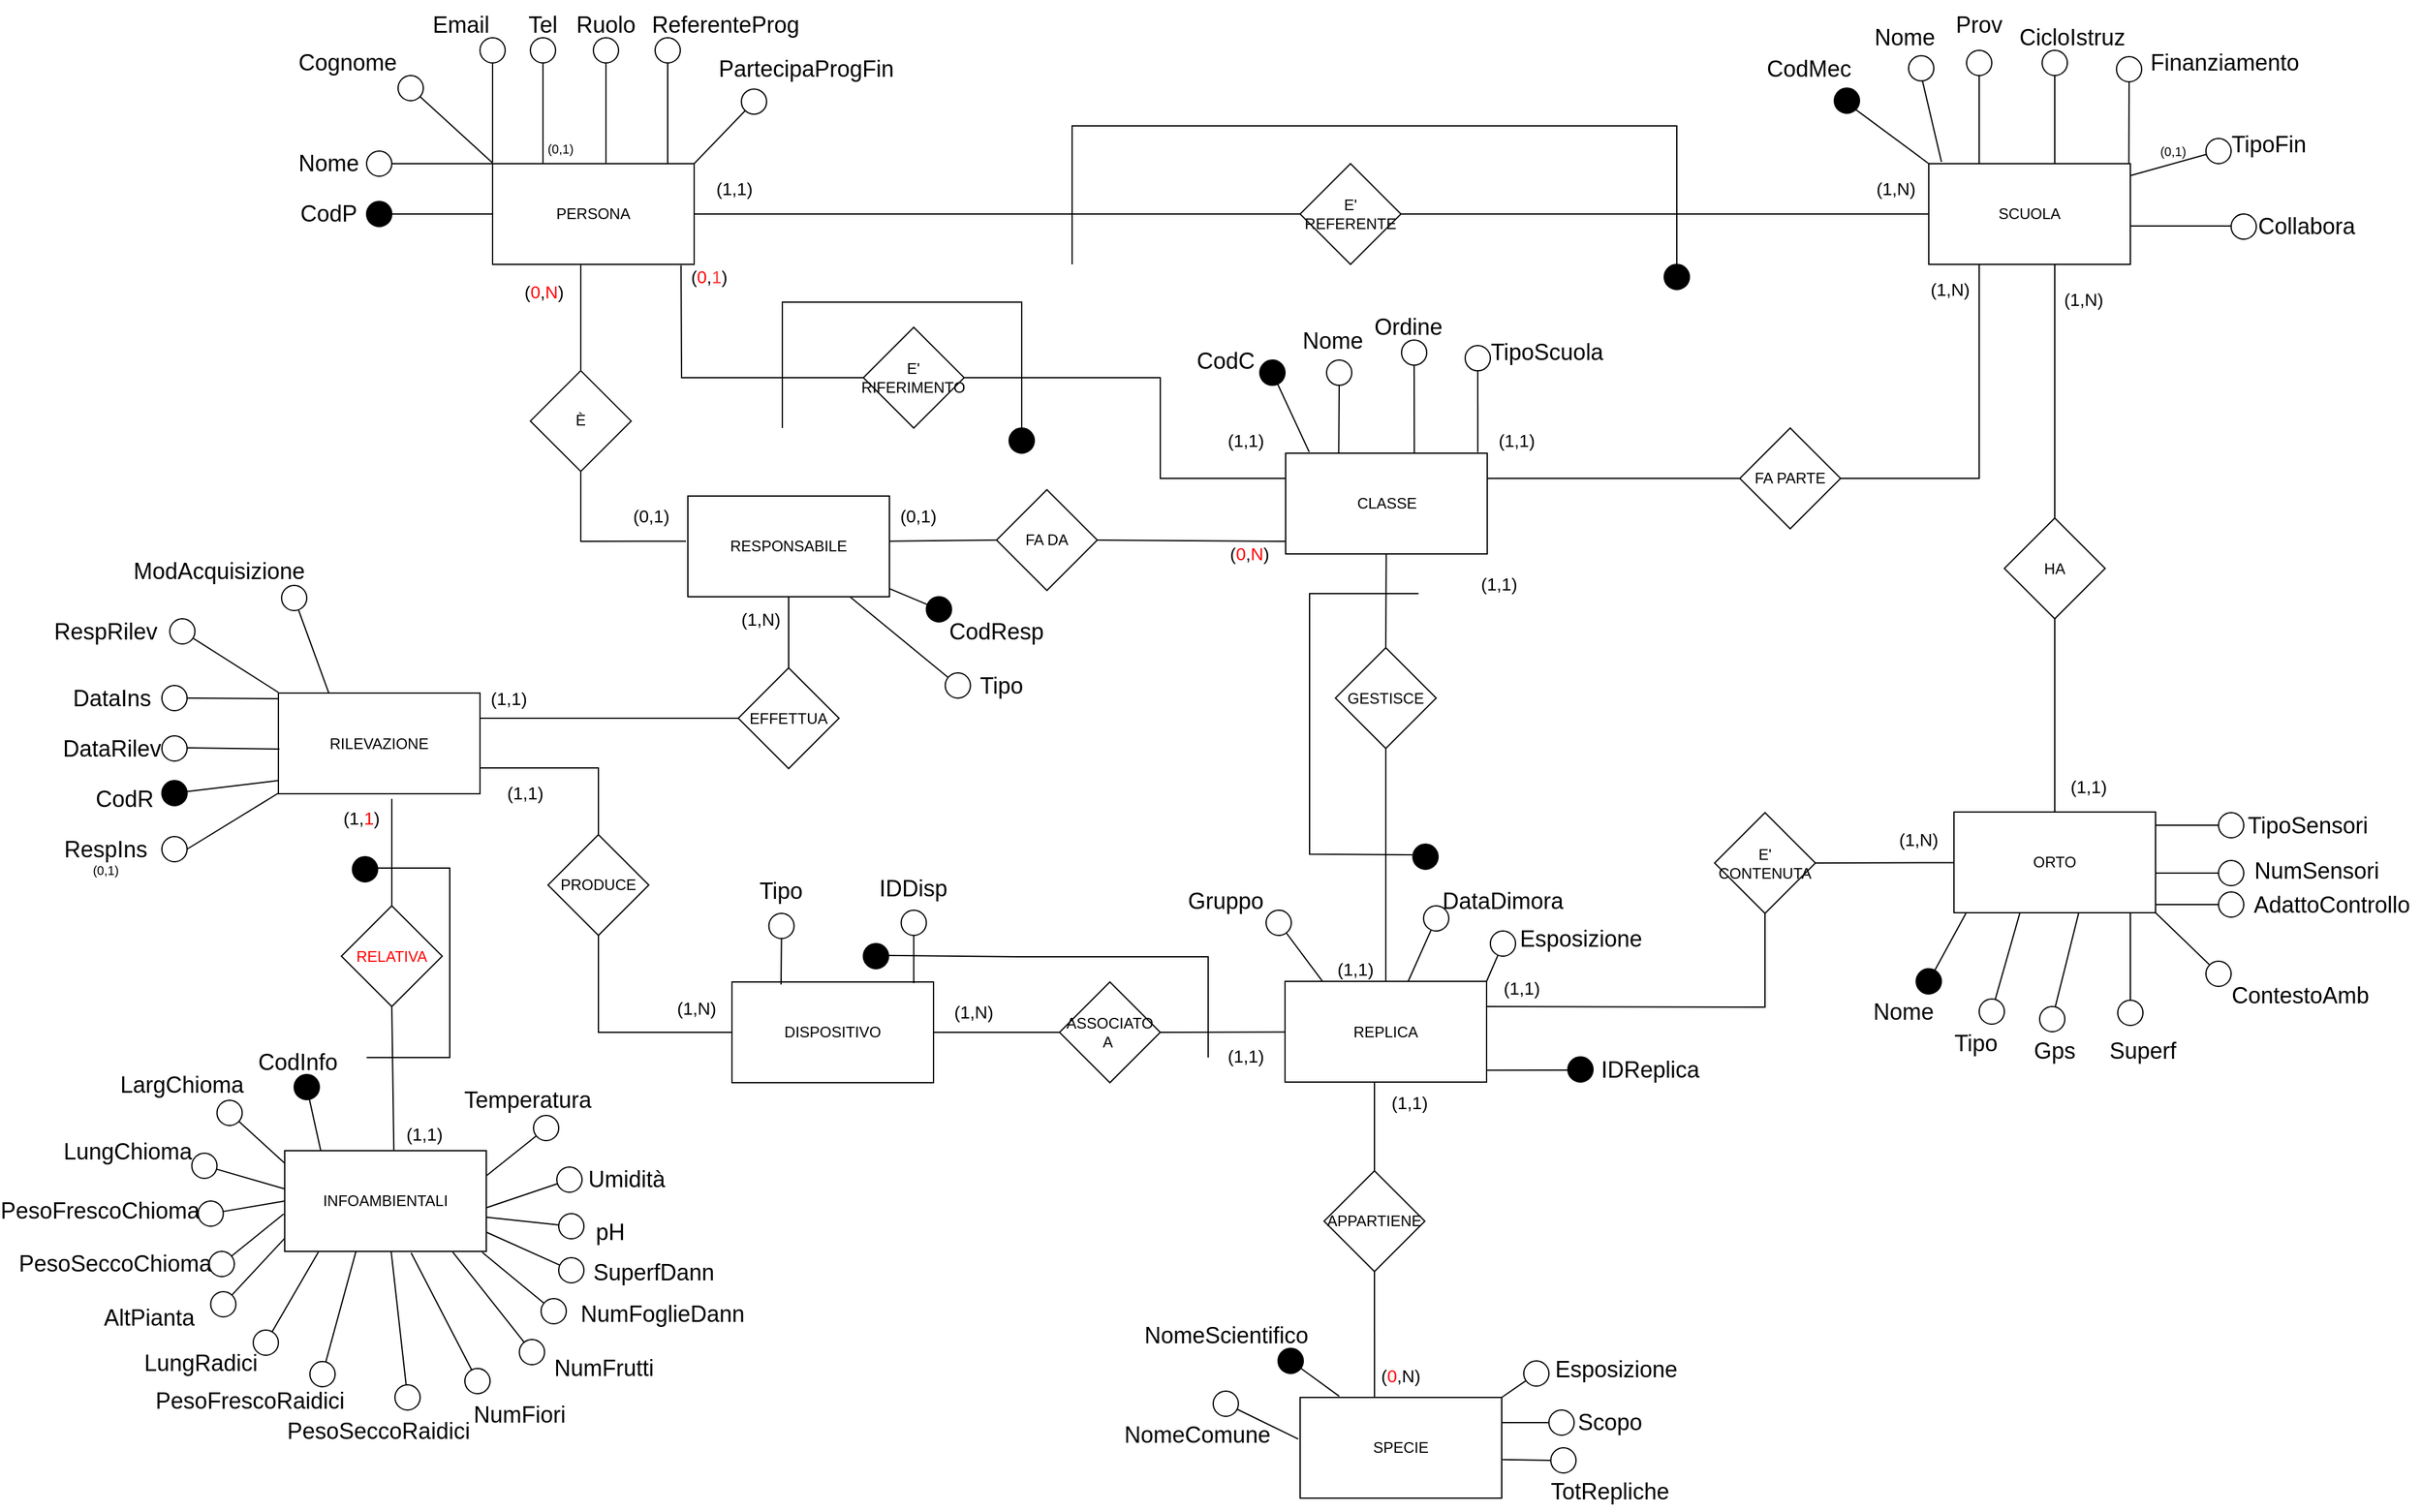 <mxfile version="21.6.6" type="github">
  <diagram id="R2lEEEUBdFMjLlhIrx00" name="Page-1">
    <mxGraphModel dx="2722" dy="1315" grid="1" gridSize="10" guides="1" tooltips="1" connect="1" arrows="1" fold="1" page="1" pageScale="1" pageWidth="1169" pageHeight="827" math="0" shadow="0" extFonts="Permanent Marker^https://fonts.googleapis.com/css?family=Permanent+Marker">
      <root>
        <mxCell id="0" />
        <mxCell id="1" parent="0" />
        <mxCell id="1GqtW3D0vnaD6hVMnLZm-1" value="SCUOLA" style="rounded=0;whiteSpace=wrap;html=1;" parent="1" vertex="1">
          <mxGeometry x="1640" y="280" width="160" height="80" as="geometry" />
        </mxCell>
        <mxCell id="1GqtW3D0vnaD6hVMnLZm-3" value="PERSONA" style="rounded=0;whiteSpace=wrap;html=1;" parent="1" vertex="1">
          <mxGeometry x="500" y="280" width="160" height="80" as="geometry" />
        </mxCell>
        <mxCell id="1GqtW3D0vnaD6hVMnLZm-5" value="E&#39; REFERENTE" style="rhombus;whiteSpace=wrap;html=1;" parent="1" vertex="1">
          <mxGeometry x="1141" y="280" width="80" height="80" as="geometry" />
        </mxCell>
        <mxCell id="1GqtW3D0vnaD6hVMnLZm-8" value="CLASSE" style="rounded=0;whiteSpace=wrap;html=1;" parent="1" vertex="1">
          <mxGeometry x="1129.5" y="510" width="160" height="80" as="geometry" />
        </mxCell>
        <mxCell id="1GqtW3D0vnaD6hVMnLZm-12" value="ORTO" style="rounded=0;whiteSpace=wrap;html=1;" parent="1" vertex="1">
          <mxGeometry x="1660" y="795" width="160" height="80" as="geometry" />
        </mxCell>
        <mxCell id="1GqtW3D0vnaD6hVMnLZm-16" value="" style="endArrow=none;html=1;rounded=0;exitX=0;exitY=0.5;exitDx=0;exitDy=0;entryX=1;entryY=0.5;entryDx=0;entryDy=0;" parent="1" source="1GqtW3D0vnaD6hVMnLZm-1" target="1GqtW3D0vnaD6hVMnLZm-5" edge="1">
          <mxGeometry width="50" height="50" relative="1" as="geometry">
            <mxPoint x="1400" y="400" as="sourcePoint" />
            <mxPoint x="1400" y="320" as="targetPoint" />
          </mxGeometry>
        </mxCell>
        <mxCell id="1GqtW3D0vnaD6hVMnLZm-17" value="" style="endArrow=none;html=1;rounded=0;exitX=0;exitY=0.5;exitDx=0;exitDy=0;entryX=1;entryY=0.5;entryDx=0;entryDy=0;" parent="1" source="1GqtW3D0vnaD6hVMnLZm-5" target="1GqtW3D0vnaD6hVMnLZm-3" edge="1">
          <mxGeometry width="50" height="50" relative="1" as="geometry">
            <mxPoint x="1210" y="390" as="sourcePoint" />
            <mxPoint x="1210" y="310" as="targetPoint" />
          </mxGeometry>
        </mxCell>
        <mxCell id="1GqtW3D0vnaD6hVMnLZm-21" value="REPLICA" style="rounded=0;whiteSpace=wrap;html=1;" parent="1" vertex="1">
          <mxGeometry x="1129" y="929.5" width="160" height="80" as="geometry" />
        </mxCell>
        <mxCell id="9_35HUgDkUIat2iefjqO-1" value="RILEVAZIONE" style="rounded=0;whiteSpace=wrap;html=1;" parent="1" vertex="1">
          <mxGeometry x="330" y="700.5" width="160" height="80" as="geometry" />
        </mxCell>
        <mxCell id="9_35HUgDkUIat2iefjqO-9" value="DISPOSITIVO" style="rounded=0;whiteSpace=wrap;html=1;" parent="1" vertex="1">
          <mxGeometry x="690" y="930" width="160" height="80" as="geometry" />
        </mxCell>
        <mxCell id="9_35HUgDkUIat2iefjqO-20" value="&lt;font style=&quot;font-size: 18px;&quot;&gt;CodP&lt;/font&gt;" style="text;html=1;strokeColor=none;fillColor=none;align=center;verticalAlign=middle;whiteSpace=wrap;rounded=0;" parent="1" vertex="1">
          <mxGeometry x="340" y="300" width="60" height="40" as="geometry" />
        </mxCell>
        <mxCell id="9_35HUgDkUIat2iefjqO-26" value="" style="endArrow=none;html=1;rounded=0;entryX=0;entryY=1;entryDx=0;entryDy=0;" parent="1" source="9_35HUgDkUIat2iefjqO-19" edge="1">
          <mxGeometry width="50" height="50" relative="1" as="geometry">
            <mxPoint x="420" y="320" as="sourcePoint" />
            <mxPoint x="500" y="320" as="targetPoint" />
          </mxGeometry>
        </mxCell>
        <mxCell id="9_35HUgDkUIat2iefjqO-27" value="" style="ellipse;whiteSpace=wrap;html=1;fillColor=#FFFFFF;direction=south;gradientColor=none;" parent="1" vertex="1">
          <mxGeometry x="400" y="270" width="20" height="20" as="geometry" />
        </mxCell>
        <mxCell id="9_35HUgDkUIat2iefjqO-28" value="" style="endArrow=none;html=1;rounded=0;exitX=0.5;exitY=0;exitDx=0;exitDy=0;" parent="1" source="9_35HUgDkUIat2iefjqO-27" edge="1">
          <mxGeometry width="50" height="50" relative="1" as="geometry">
            <mxPoint x="420" y="330" as="sourcePoint" />
            <mxPoint x="500" y="280" as="targetPoint" />
          </mxGeometry>
        </mxCell>
        <mxCell id="9_35HUgDkUIat2iefjqO-29" value="&lt;span style=&quot;font-size: 18px;&quot;&gt;Nome&lt;/span&gt;" style="text;html=1;strokeColor=none;fillColor=none;align=center;verticalAlign=middle;whiteSpace=wrap;rounded=0;" parent="1" vertex="1">
          <mxGeometry x="340" y="260" width="60" height="40" as="geometry" />
        </mxCell>
        <mxCell id="9_35HUgDkUIat2iefjqO-31" value="" style="endArrow=none;html=1;rounded=0;" parent="1" source="9_35HUgDkUIat2iefjqO-30" edge="1">
          <mxGeometry width="50" height="50" relative="1" as="geometry">
            <mxPoint x="420" y="200" as="sourcePoint" />
            <mxPoint x="500" y="279.41" as="targetPoint" />
          </mxGeometry>
        </mxCell>
        <mxCell id="9_35HUgDkUIat2iefjqO-32" value="&lt;span style=&quot;font-size: 18px;&quot;&gt;Cognome&lt;/span&gt;" style="text;html=1;strokeColor=none;fillColor=none;align=center;verticalAlign=middle;whiteSpace=wrap;rounded=0;" parent="1" vertex="1">
          <mxGeometry x="340" y="180" width="90" height="40" as="geometry" />
        </mxCell>
        <mxCell id="9_35HUgDkUIat2iefjqO-34" value="" style="ellipse;whiteSpace=wrap;html=1;fillColor=#FFFFFF;direction=south;gradientColor=none;" parent="1" vertex="1">
          <mxGeometry x="490" y="180" width="20" height="20" as="geometry" />
        </mxCell>
        <mxCell id="9_35HUgDkUIat2iefjqO-35" value="" style="endArrow=none;html=1;rounded=0;" parent="1" edge="1">
          <mxGeometry width="50" height="50" relative="1" as="geometry">
            <mxPoint x="500" y="200" as="sourcePoint" />
            <mxPoint x="500" y="278.82" as="targetPoint" />
          </mxGeometry>
        </mxCell>
        <mxCell id="9_35HUgDkUIat2iefjqO-36" value="&lt;span style=&quot;font-size: 18px;&quot;&gt;Email&lt;/span&gt;" style="text;html=1;strokeColor=none;fillColor=none;align=center;verticalAlign=middle;whiteSpace=wrap;rounded=0;" parent="1" vertex="1">
          <mxGeometry x="445" y="150" width="60" height="40" as="geometry" />
        </mxCell>
        <mxCell id="9_35HUgDkUIat2iefjqO-38" value="" style="endArrow=none;html=1;rounded=0;entryX=0.25;entryY=0;entryDx=0;entryDy=0;" parent="1" source="9_35HUgDkUIat2iefjqO-37" target="1GqtW3D0vnaD6hVMnLZm-3" edge="1">
          <mxGeometry width="50" height="50" relative="1" as="geometry">
            <mxPoint x="540" y="200" as="sourcePoint" />
            <mxPoint x="560" y="220.0" as="targetPoint" />
          </mxGeometry>
        </mxCell>
        <mxCell id="9_35HUgDkUIat2iefjqO-39" value="&lt;span style=&quot;font-size: 18px;&quot;&gt;Tel&lt;/span&gt;" style="text;html=1;strokeColor=none;fillColor=none;align=center;verticalAlign=middle;whiteSpace=wrap;rounded=0;" parent="1" vertex="1">
          <mxGeometry x="520" y="150" width="40" height="40" as="geometry" />
        </mxCell>
        <mxCell id="9_35HUgDkUIat2iefjqO-40" value="" style="ellipse;whiteSpace=wrap;html=1;fillColor=#FFFFFF;direction=south;gradientColor=none;" parent="1" vertex="1">
          <mxGeometry x="580" y="180" width="20" height="20" as="geometry" />
        </mxCell>
        <mxCell id="9_35HUgDkUIat2iefjqO-41" value="" style="endArrow=none;html=1;rounded=0;exitX=1;exitY=0.5;exitDx=0;exitDy=0;entryX=0;entryY=0;entryDx=0;entryDy=0;" parent="1" source="9_35HUgDkUIat2iefjqO-40" edge="1">
          <mxGeometry width="50" height="50" relative="1" as="geometry">
            <mxPoint x="580" y="220.0" as="sourcePoint" />
            <mxPoint x="590" y="280" as="targetPoint" />
          </mxGeometry>
        </mxCell>
        <mxCell id="9_35HUgDkUIat2iefjqO-42" value="&lt;span style=&quot;font-size: 18px;&quot;&gt;Ruolo&lt;/span&gt;" style="text;html=1;strokeColor=none;fillColor=none;align=center;verticalAlign=middle;whiteSpace=wrap;rounded=0;" parent="1" vertex="1">
          <mxGeometry x="560" y="150" width="60" height="40" as="geometry" />
        </mxCell>
        <mxCell id="9_35HUgDkUIat2iefjqO-46" value="" style="ellipse;whiteSpace=wrap;html=1;fillColor=#000000;direction=south;" parent="1" vertex="1">
          <mxGeometry x="1565" y="220" width="20" height="20" as="geometry" />
        </mxCell>
        <mxCell id="9_35HUgDkUIat2iefjqO-47" value="" style="endArrow=none;html=1;rounded=0;entryX=1;entryY=0;entryDx=0;entryDy=0;exitX=0;exitY=0;exitDx=0;exitDy=0;" parent="1" source="1GqtW3D0vnaD6hVMnLZm-1" target="9_35HUgDkUIat2iefjqO-46" edge="1">
          <mxGeometry width="50" height="50" relative="1" as="geometry">
            <mxPoint x="1580" y="280" as="sourcePoint" />
            <mxPoint x="1580" y="210" as="targetPoint" />
          </mxGeometry>
        </mxCell>
        <mxCell id="9_35HUgDkUIat2iefjqO-48" value="&lt;font style=&quot;font-size: 18px;&quot;&gt;CodMec&lt;/font&gt;" style="text;html=1;strokeColor=none;fillColor=none;align=center;verticalAlign=middle;whiteSpace=wrap;rounded=0;" parent="1" vertex="1">
          <mxGeometry x="1505" y="185" width="80" height="40" as="geometry" />
        </mxCell>
        <mxCell id="9_35HUgDkUIat2iefjqO-49" value="" style="endArrow=none;html=1;rounded=0;exitX=0.063;exitY=-0.017;exitDx=0;exitDy=0;exitPerimeter=0;" parent="1" source="1GqtW3D0vnaD6hVMnLZm-1" edge="1">
          <mxGeometry width="50" height="50" relative="1" as="geometry">
            <mxPoint x="1800" y="358.82" as="sourcePoint" />
            <mxPoint x="1634" y="210" as="targetPoint" />
          </mxGeometry>
        </mxCell>
        <mxCell id="9_35HUgDkUIat2iefjqO-50" value="" style="ellipse;whiteSpace=wrap;html=1;fillColor=#FFFFFF;direction=south;gradientColor=none;" parent="1" vertex="1">
          <mxGeometry x="1624" y="194.31" width="20" height="20" as="geometry" />
        </mxCell>
        <mxCell id="9_35HUgDkUIat2iefjqO-51" value="&lt;span style=&quot;font-size: 18px;&quot;&gt;Nome&lt;/span&gt;" style="text;html=1;strokeColor=none;fillColor=none;align=center;verticalAlign=middle;whiteSpace=wrap;rounded=0;" parent="1" vertex="1">
          <mxGeometry x="1591" y="160" width="60" height="40" as="geometry" />
        </mxCell>
        <mxCell id="9_35HUgDkUIat2iefjqO-52" value="" style="ellipse;whiteSpace=wrap;html=1;fillColor=#FFFFFF;direction=south;gradientColor=none;" parent="1" vertex="1">
          <mxGeometry x="1670" y="190" width="20" height="20" as="geometry" />
        </mxCell>
        <mxCell id="9_35HUgDkUIat2iefjqO-54" value="" style="endArrow=none;html=1;rounded=0;exitX=0.25;exitY=0;exitDx=0;exitDy=0;entryX=1;entryY=0.5;entryDx=0;entryDy=0;" parent="1" source="1GqtW3D0vnaD6hVMnLZm-1" target="9_35HUgDkUIat2iefjqO-52" edge="1">
          <mxGeometry width="50" height="50" relative="1" as="geometry">
            <mxPoint x="1940" y="355.82" as="sourcePoint" />
            <mxPoint x="1680" y="230" as="targetPoint" />
          </mxGeometry>
        </mxCell>
        <mxCell id="9_35HUgDkUIat2iefjqO-55" value="&lt;span style=&quot;font-size: 18px;&quot;&gt;Prov&lt;/span&gt;" style="text;html=1;strokeColor=none;fillColor=none;align=center;verticalAlign=middle;whiteSpace=wrap;rounded=0;" parent="1" vertex="1">
          <mxGeometry x="1655" y="150" width="50" height="40" as="geometry" />
        </mxCell>
        <mxCell id="9_35HUgDkUIat2iefjqO-57" value="" style="ellipse;whiteSpace=wrap;html=1;fillColor=#FFFFFF;direction=south;gradientColor=none;" parent="1" vertex="1">
          <mxGeometry x="1730" y="190" width="20" height="20" as="geometry" />
        </mxCell>
        <mxCell id="9_35HUgDkUIat2iefjqO-67" value="" style="endArrow=none;html=1;rounded=0;exitX=0.25;exitY=0;exitDx=0;exitDy=0;entryX=1;entryY=0.5;entryDx=0;entryDy=0;" parent="1" edge="1">
          <mxGeometry width="50" height="50" relative="1" as="geometry">
            <mxPoint x="1740" y="280" as="sourcePoint" />
            <mxPoint x="1740" y="210" as="targetPoint" />
          </mxGeometry>
        </mxCell>
        <mxCell id="9_35HUgDkUIat2iefjqO-68" value="&lt;span style=&quot;font-size: 18px;&quot;&gt;CicloIstruz&lt;/span&gt;" style="text;html=1;strokeColor=none;fillColor=none;align=center;verticalAlign=middle;whiteSpace=wrap;rounded=0;" parent="1" vertex="1">
          <mxGeometry x="1729" y="160" width="50" height="40" as="geometry" />
        </mxCell>
        <mxCell id="9_35HUgDkUIat2iefjqO-73" value="" style="ellipse;whiteSpace=wrap;html=1;fillColor=#FFFFFF;direction=south;gradientColor=none;" parent="1" vertex="1">
          <mxGeometry x="1789" y="195" width="20" height="20" as="geometry" />
        </mxCell>
        <mxCell id="9_35HUgDkUIat2iefjqO-74" value="" style="endArrow=none;html=1;rounded=0;exitX=0.25;exitY=0;exitDx=0;exitDy=0;" parent="1" target="9_35HUgDkUIat2iefjqO-73" edge="1">
          <mxGeometry width="50" height="50" relative="1" as="geometry">
            <mxPoint x="1798.82" y="280" as="sourcePoint" />
            <mxPoint x="1830" y="220" as="targetPoint" />
          </mxGeometry>
        </mxCell>
        <mxCell id="9_35HUgDkUIat2iefjqO-76" value="&lt;span style=&quot;font-size: 18px;&quot;&gt;Finanziamento&lt;/span&gt;" style="text;html=1;strokeColor=none;fillColor=none;align=center;verticalAlign=middle;whiteSpace=wrap;rounded=0;" parent="1" vertex="1">
          <mxGeometry x="1850" y="180" width="50" height="40" as="geometry" />
        </mxCell>
        <mxCell id="sEJmzOU2EiKCbzuNRIoM-1" value="" style="endArrow=none;html=1;rounded=0;entryX=0.25;entryY=0;entryDx=0;entryDy=0;" parent="1" target="9_35HUgDkUIat2iefjqO-37" edge="1">
          <mxGeometry width="50" height="50" relative="1" as="geometry">
            <mxPoint x="540" y="200" as="sourcePoint" />
            <mxPoint x="540" y="280" as="targetPoint" />
          </mxGeometry>
        </mxCell>
        <mxCell id="9_35HUgDkUIat2iefjqO-37" value="" style="ellipse;whiteSpace=wrap;html=1;fillColor=#FFFFFF;direction=south;gradientColor=none;" parent="1" vertex="1">
          <mxGeometry x="530" y="180" width="20" height="20" as="geometry" />
        </mxCell>
        <mxCell id="sEJmzOU2EiKCbzuNRIoM-5" value="" style="endArrow=none;html=1;rounded=0;entryX=0;entryY=1;entryDx=0;entryDy=0;" parent="1" target="9_35HUgDkUIat2iefjqO-19" edge="1">
          <mxGeometry width="50" height="50" relative="1" as="geometry">
            <mxPoint x="420" y="320" as="sourcePoint" />
            <mxPoint x="500" y="320" as="targetPoint" />
          </mxGeometry>
        </mxCell>
        <mxCell id="9_35HUgDkUIat2iefjqO-19" value="" style="ellipse;whiteSpace=wrap;html=1;fillColor=#000000;direction=south;" parent="1" vertex="1">
          <mxGeometry x="400" y="310" width="20" height="20" as="geometry" />
        </mxCell>
        <mxCell id="9_35HUgDkUIat2iefjqO-30" value="" style="ellipse;whiteSpace=wrap;html=1;fillColor=#FFFFFF;direction=south;gradientColor=none;" parent="1" vertex="1">
          <mxGeometry x="425" y="210" width="20" height="20" as="geometry" />
        </mxCell>
        <mxCell id="RJAvJlLTRPXdLiwuO2cF-4" value="&lt;font style=&quot;font-size: 18px;&quot;&gt;CodC&lt;/font&gt;" style="text;html=1;strokeColor=none;fillColor=none;align=center;verticalAlign=middle;whiteSpace=wrap;rounded=0;" parent="1" vertex="1">
          <mxGeometry x="1051.5" y="424.52" width="60" height="24" as="geometry" />
        </mxCell>
        <mxCell id="RJAvJlLTRPXdLiwuO2cF-8" value="" style="endArrow=none;html=1;rounded=0;exitX=0.379;exitY=-0.001;exitDx=0;exitDy=0;exitPerimeter=0;" parent="1" edge="1">
          <mxGeometry width="50" height="50" relative="1" as="geometry">
            <mxPoint x="1231.64" y="510.0" as="sourcePoint" />
            <mxPoint x="1231.5" y="440.08" as="targetPoint" />
          </mxGeometry>
        </mxCell>
        <mxCell id="RJAvJlLTRPXdLiwuO2cF-9" value="&lt;font style=&quot;font-size: 18px;&quot;&gt;Ordine&lt;/font&gt;" style="text;html=1;strokeColor=none;fillColor=none;align=center;verticalAlign=middle;whiteSpace=wrap;rounded=0;" parent="1" vertex="1">
          <mxGeometry x="1196.5" y="394.52" width="60" height="30" as="geometry" />
        </mxCell>
        <mxCell id="RJAvJlLTRPXdLiwuO2cF-11" value="" style="endArrow=none;html=1;rounded=0;exitX=0.694;exitY=-0.01;exitDx=0;exitDy=0;exitPerimeter=0;" parent="1" target="mI0G9RqRu6ml6arS59rm-14" edge="1">
          <mxGeometry width="50" height="50" relative="1" as="geometry">
            <mxPoint x="1282.04" y="509.28" as="sourcePoint" />
            <mxPoint x="1257.5" y="436.08" as="targetPoint" />
          </mxGeometry>
        </mxCell>
        <mxCell id="RJAvJlLTRPXdLiwuO2cF-13" value="&lt;font style=&quot;font-size: 18px;&quot;&gt;TipoScuola&lt;/font&gt;" style="text;html=1;strokeColor=none;fillColor=none;align=center;verticalAlign=middle;whiteSpace=wrap;rounded=0;" parent="1" vertex="1">
          <mxGeometry x="1307" y="415.08" width="60" height="30" as="geometry" />
        </mxCell>
        <mxCell id="RJAvJlLTRPXdLiwuO2cF-17" value="" style="endArrow=none;html=1;rounded=0;exitX=0.117;exitY=-0.012;exitDx=0;exitDy=0;exitPerimeter=0;" parent="1" source="1GqtW3D0vnaD6hVMnLZm-8" target="RJAvJlLTRPXdLiwuO2cF-2" edge="1">
          <mxGeometry width="50" height="50" relative="1" as="geometry">
            <mxPoint x="1114" y="500.0" as="sourcePoint" />
            <mxPoint x="1042.56" y="457.44" as="targetPoint" />
          </mxGeometry>
        </mxCell>
        <mxCell id="RJAvJlLTRPXdLiwuO2cF-2" value="" style="ellipse;whiteSpace=wrap;html=1;aspect=fixed;fillColor=#000000;" parent="1" vertex="1">
          <mxGeometry x="1109" y="436.02" width="20" height="20" as="geometry" />
        </mxCell>
        <mxCell id="OYPGstpTxhAQt0Nlltqd-1" value="" style="endArrow=none;html=1;rounded=0;" parent="1" source="OYPGstpTxhAQt0Nlltqd-2" edge="1">
          <mxGeometry width="50" height="50" relative="1" as="geometry">
            <mxPoint x="257.5" y="784.5" as="sourcePoint" />
            <mxPoint x="330" y="770" as="targetPoint" />
          </mxGeometry>
        </mxCell>
        <mxCell id="OYPGstpTxhAQt0Nlltqd-2" value="" style="ellipse;whiteSpace=wrap;html=1;fillColor=#000000;direction=south;" parent="1" vertex="1">
          <mxGeometry x="237.5" y="770" width="20" height="20" as="geometry" />
        </mxCell>
        <mxCell id="OYPGstpTxhAQt0Nlltqd-3" value="&lt;font style=&quot;font-size: 18px;&quot;&gt;CodR&lt;/font&gt;" style="text;html=1;strokeColor=none;fillColor=none;align=center;verticalAlign=middle;whiteSpace=wrap;rounded=0;" parent="1" vertex="1">
          <mxGeometry x="177.5" y="764.5" width="60" height="40" as="geometry" />
        </mxCell>
        <mxCell id="OYPGstpTxhAQt0Nlltqd-8" value="" style="endArrow=none;html=1;rounded=0;exitX=0.5;exitY=0;exitDx=0;exitDy=0;entryX=0.005;entryY=0.556;entryDx=0;entryDy=0;entryPerimeter=0;" parent="1" edge="1" target="9_35HUgDkUIat2iefjqO-1">
          <mxGeometry width="50" height="50" relative="1" as="geometry">
            <mxPoint x="257.5" y="744" as="sourcePoint" />
            <mxPoint x="337.5" y="744" as="targetPoint" />
          </mxGeometry>
        </mxCell>
        <mxCell id="OYPGstpTxhAQt0Nlltqd-9" value="" style="ellipse;whiteSpace=wrap;html=1;fillColor=#FFFFFF;direction=south;gradientColor=none;" parent="1" vertex="1">
          <mxGeometry x="237.5" y="734.5" width="20" height="20" as="geometry" />
        </mxCell>
        <mxCell id="OYPGstpTxhAQt0Nlltqd-10" value="&lt;span style=&quot;font-size: 18px;&quot;&gt;DataRilev&lt;/span&gt;" style="text;html=1;strokeColor=none;fillColor=none;align=center;verticalAlign=middle;whiteSpace=wrap;rounded=0;" parent="1" vertex="1">
          <mxGeometry x="157.5" y="724.5" width="80" height="40" as="geometry" />
        </mxCell>
        <mxCell id="OYPGstpTxhAQt0Nlltqd-11" value="" style="endArrow=none;html=1;rounded=0;exitX=0.5;exitY=0;exitDx=0;exitDy=0;" parent="1" edge="1">
          <mxGeometry width="50" height="50" relative="1" as="geometry">
            <mxPoint x="257.5" y="704.5" as="sourcePoint" />
            <mxPoint x="330" y="705" as="targetPoint" />
          </mxGeometry>
        </mxCell>
        <mxCell id="OYPGstpTxhAQt0Nlltqd-12" value="" style="ellipse;whiteSpace=wrap;html=1;fillColor=#FFFFFF;direction=south;gradientColor=none;" parent="1" vertex="1">
          <mxGeometry x="237.5" y="694.5" width="20" height="20" as="geometry" />
        </mxCell>
        <mxCell id="OYPGstpTxhAQt0Nlltqd-13" value="&lt;span style=&quot;font-size: 18px;&quot;&gt;DataIns&lt;/span&gt;" style="text;html=1;strokeColor=none;fillColor=none;align=center;verticalAlign=middle;whiteSpace=wrap;rounded=0;" parent="1" vertex="1">
          <mxGeometry x="157.5" y="684.5" width="80" height="40" as="geometry" />
        </mxCell>
        <mxCell id="OYPGstpTxhAQt0Nlltqd-14" value="" style="endArrow=none;html=1;rounded=0;" parent="1" source="OYPGstpTxhAQt0Nlltqd-15" edge="1">
          <mxGeometry width="50" height="50" relative="1" as="geometry">
            <mxPoint x="267.5" y="632.09" as="sourcePoint" />
            <mxPoint x="330" y="700" as="targetPoint" />
          </mxGeometry>
        </mxCell>
        <mxCell id="OYPGstpTxhAQt0Nlltqd-15" value="" style="ellipse;whiteSpace=wrap;html=1;fillColor=#FFFFFF;direction=south;gradientColor=none;" parent="1" vertex="1">
          <mxGeometry x="243.75" y="641.5" width="20" height="20" as="geometry" />
        </mxCell>
        <mxCell id="OYPGstpTxhAQt0Nlltqd-16" value="&lt;span style=&quot;font-size: 18px;&quot;&gt;RespRilev&lt;/span&gt;" style="text;html=1;strokeColor=none;fillColor=none;align=center;verticalAlign=middle;whiteSpace=wrap;rounded=0;" parent="1" vertex="1">
          <mxGeometry x="147.5" y="631.5" width="90" height="40" as="geometry" />
        </mxCell>
        <mxCell id="OYPGstpTxhAQt0Nlltqd-17" value="" style="endArrow=none;html=1;rounded=0;" parent="1" edge="1">
          <mxGeometry width="50" height="50" relative="1" as="geometry">
            <mxPoint x="257.5" y="824.5" as="sourcePoint" />
            <mxPoint x="330" y="780" as="targetPoint" />
          </mxGeometry>
        </mxCell>
        <mxCell id="OYPGstpTxhAQt0Nlltqd-18" value="" style="ellipse;whiteSpace=wrap;html=1;fillColor=#FFFFFF;direction=south;gradientColor=none;" parent="1" vertex="1">
          <mxGeometry x="237.5" y="814.5" width="20" height="20" as="geometry" />
        </mxCell>
        <mxCell id="OYPGstpTxhAQt0Nlltqd-19" value="&lt;span style=&quot;font-size: 18px;&quot;&gt;RespIns&lt;/span&gt;" style="text;html=1;strokeColor=none;fillColor=none;align=center;verticalAlign=middle;whiteSpace=wrap;rounded=0;" parent="1" vertex="1">
          <mxGeometry x="147.5" y="804.5" width="90" height="40" as="geometry" />
        </mxCell>
        <mxCell id="OYPGstpTxhAQt0Nlltqd-26" value="" style="endArrow=none;html=1;rounded=0;exitX=0.5;exitY=1;exitDx=0;exitDy=0;entryX=1.001;entryY=0.883;entryDx=0;entryDy=0;entryPerimeter=0;" parent="1" target="1GqtW3D0vnaD6hVMnLZm-21" edge="1">
          <mxGeometry width="50" height="50" relative="1" as="geometry">
            <mxPoint x="1362.0" y="1000" as="sourcePoint" />
            <mxPoint x="1290" y="1000" as="targetPoint" />
          </mxGeometry>
        </mxCell>
        <mxCell id="OYPGstpTxhAQt0Nlltqd-28" value="&lt;span style=&quot;font-size: 18px;&quot;&gt;IDReplica&lt;/span&gt;" style="text;html=1;strokeColor=none;fillColor=none;align=center;verticalAlign=middle;whiteSpace=wrap;rounded=0;" parent="1" vertex="1">
          <mxGeometry x="1388.5" y="984.5" width="60" height="30" as="geometry" />
        </mxCell>
        <mxCell id="OYPGstpTxhAQt0Nlltqd-29" value="" style="endArrow=none;html=1;rounded=0;entryX=0.188;entryY=0.006;entryDx=0;entryDy=0;entryPerimeter=0;" parent="1" source="OYPGstpTxhAQt0Nlltqd-31" target="1GqtW3D0vnaD6hVMnLZm-21" edge="1">
          <mxGeometry width="50" height="50" relative="1" as="geometry">
            <mxPoint x="1135.66" y="863" as="sourcePoint" />
            <mxPoint x="1135.66" y="903" as="targetPoint" />
          </mxGeometry>
        </mxCell>
        <mxCell id="OYPGstpTxhAQt0Nlltqd-30" value="&lt;span style=&quot;font-size: 18px;&quot;&gt;Gruppo&lt;/span&gt;" style="text;html=1;strokeColor=none;fillColor=none;align=center;verticalAlign=middle;whiteSpace=wrap;rounded=0;" parent="1" vertex="1">
          <mxGeometry x="1057" y="850.5" width="50" height="30" as="geometry" />
        </mxCell>
        <mxCell id="OYPGstpTxhAQt0Nlltqd-31" value="" style="ellipse;whiteSpace=wrap;html=1;fillColor=#FFFFFF;direction=south;gradientColor=none;" parent="1" vertex="1">
          <mxGeometry x="1114" y="873" width="20" height="20" as="geometry" />
        </mxCell>
        <mxCell id="OYPGstpTxhAQt0Nlltqd-36" value="" style="endArrow=none;html=1;rounded=0;" parent="1" source="OYPGstpTxhAQt0Nlltqd-37" target="1GqtW3D0vnaD6hVMnLZm-21" edge="1">
          <mxGeometry width="50" height="50" relative="1" as="geometry">
            <mxPoint x="1271" y="860" as="sourcePoint" />
            <mxPoint x="1260.2" y="905.36" as="targetPoint" />
          </mxGeometry>
        </mxCell>
        <mxCell id="OYPGstpTxhAQt0Nlltqd-37" value="" style="ellipse;whiteSpace=wrap;html=1;fillColor=#FFFFFF;direction=south;gradientColor=none;" parent="1" vertex="1">
          <mxGeometry x="1239" y="869.5" width="20" height="20" as="geometry" />
        </mxCell>
        <mxCell id="OYPGstpTxhAQt0Nlltqd-38" value="&lt;span style=&quot;font-size: 18px;&quot;&gt;DataDimora&lt;/span&gt;" style="text;html=1;strokeColor=none;fillColor=none;align=center;verticalAlign=middle;whiteSpace=wrap;rounded=0;" parent="1" vertex="1">
          <mxGeometry x="1282" y="850.5" width="40" height="30" as="geometry" />
        </mxCell>
        <mxCell id="OYPGstpTxhAQt0Nlltqd-73" value="&lt;span style=&quot;font-size: 18px;&quot;&gt;Nome&lt;/span&gt;" style="text;html=1;strokeColor=none;fillColor=none;align=center;verticalAlign=middle;whiteSpace=wrap;rounded=0;" parent="1" vertex="1">
          <mxGeometry x="1590" y="933.5" width="60" height="40" as="geometry" />
        </mxCell>
        <mxCell id="OYPGstpTxhAQt0Nlltqd-77" value="" style="endArrow=none;html=1;rounded=0;entryX=0.5;entryY=1;entryDx=0;entryDy=0;" parent="1" source="OYPGstpTxhAQt0Nlltqd-78" edge="1">
          <mxGeometry width="50" height="50" relative="1" as="geometry">
            <mxPoint x="1732.5" y="934.5" as="sourcePoint" />
            <mxPoint x="1712.5" y="874.5" as="targetPoint" />
          </mxGeometry>
        </mxCell>
        <mxCell id="OYPGstpTxhAQt0Nlltqd-78" value="" style="ellipse;whiteSpace=wrap;html=1;fillColor=#FFFFFF;direction=south;gradientColor=none;" parent="1" vertex="1">
          <mxGeometry x="1680" y="943.5" width="20" height="20" as="geometry" />
        </mxCell>
        <mxCell id="OYPGstpTxhAQt0Nlltqd-81" value="&lt;span style=&quot;font-size: 18px;&quot;&gt;Tipo&lt;/span&gt;" style="text;html=1;strokeColor=none;fillColor=none;align=center;verticalAlign=middle;whiteSpace=wrap;rounded=0;" parent="1" vertex="1">
          <mxGeometry x="1655" y="958.5" width="45" height="40" as="geometry" />
        </mxCell>
        <mxCell id="OYPGstpTxhAQt0Nlltqd-82" value="" style="endArrow=none;html=1;rounded=0;entryX=0.5;entryY=1;entryDx=0;entryDy=0;" parent="1" source="OYPGstpTxhAQt0Nlltqd-87" edge="1">
          <mxGeometry width="50" height="50" relative="1" as="geometry">
            <mxPoint x="1759.17" y="944.5" as="sourcePoint" />
            <mxPoint x="1759.17" y="874.5" as="targetPoint" />
          </mxGeometry>
        </mxCell>
        <mxCell id="OYPGstpTxhAQt0Nlltqd-84" value="&lt;span style=&quot;font-size: 18px;&quot;&gt;Gps&lt;/span&gt;" style="text;html=1;strokeColor=none;fillColor=none;align=center;verticalAlign=middle;whiteSpace=wrap;rounded=0;" parent="1" vertex="1">
          <mxGeometry x="1720" y="967.5" width="40" height="34" as="geometry" />
        </mxCell>
        <mxCell id="OYPGstpTxhAQt0Nlltqd-85" value="" style="endArrow=none;html=1;rounded=0;exitX=0;exitY=0.5;exitDx=0;exitDy=0;" parent="1" source="OYPGstpTxhAQt0Nlltqd-86" edge="1">
          <mxGeometry width="50" height="50" relative="1" as="geometry">
            <mxPoint x="1810" y="944.5" as="sourcePoint" />
            <mxPoint x="1800" y="874.5" as="targetPoint" />
          </mxGeometry>
        </mxCell>
        <mxCell id="OYPGstpTxhAQt0Nlltqd-87" value="" style="ellipse;whiteSpace=wrap;html=1;fillColor=#FFFFFF;direction=south;gradientColor=none;" parent="1" vertex="1">
          <mxGeometry x="1728" y="949.5" width="20" height="20" as="geometry" />
        </mxCell>
        <mxCell id="OYPGstpTxhAQt0Nlltqd-88" value="&lt;span style=&quot;font-size: 18px;&quot;&gt;Superf&lt;/span&gt;" style="text;html=1;strokeColor=none;fillColor=none;align=center;verticalAlign=middle;whiteSpace=wrap;rounded=0;" parent="1" vertex="1">
          <mxGeometry x="1790" y="964.5" width="40" height="40" as="geometry" />
        </mxCell>
        <mxCell id="OYPGstpTxhAQt0Nlltqd-89" value="" style="endArrow=none;html=1;rounded=0;exitX=0;exitY=1;exitDx=0;exitDy=0;entryX=1;entryY=1;entryDx=0;entryDy=0;" parent="1" source="OYPGstpTxhAQt0Nlltqd-90" target="1GqtW3D0vnaD6hVMnLZm-12" edge="1">
          <mxGeometry width="50" height="50" relative="1" as="geometry">
            <mxPoint x="1960" y="948" as="sourcePoint" />
            <mxPoint x="1880" y="878" as="targetPoint" />
          </mxGeometry>
        </mxCell>
        <mxCell id="OYPGstpTxhAQt0Nlltqd-90" value="" style="ellipse;whiteSpace=wrap;html=1;fillColor=#FFFFFF;direction=south;gradientColor=none;" parent="1" vertex="1">
          <mxGeometry x="1860" y="913.5" width="20" height="20" as="geometry" />
        </mxCell>
        <mxCell id="OYPGstpTxhAQt0Nlltqd-91" value="&lt;span style=&quot;font-size: 18px;&quot;&gt;ContestoAmb&lt;/span&gt;" style="text;html=1;strokeColor=none;fillColor=none;align=center;verticalAlign=middle;whiteSpace=wrap;rounded=0;" parent="1" vertex="1">
          <mxGeometry x="1910" y="920.5" width="50" height="40" as="geometry" />
        </mxCell>
        <mxCell id="OYPGstpTxhAQt0Nlltqd-96" value="" style="endArrow=none;html=1;rounded=0;exitX=1;exitY=1;exitDx=0;exitDy=0;" parent="1" edge="1">
          <mxGeometry width="50" height="50" relative="1" as="geometry">
            <mxPoint x="1800" y="329.49" as="sourcePoint" />
            <mxPoint x="1880" y="329.49" as="targetPoint" />
            <Array as="points">
              <mxPoint x="1840" y="329.49" />
            </Array>
          </mxGeometry>
        </mxCell>
        <mxCell id="OYPGstpTxhAQt0Nlltqd-95" value="" style="ellipse;whiteSpace=wrap;html=1;fillColor=#FFFFFF;direction=south;gradientColor=none;" parent="1" vertex="1">
          <mxGeometry x="1880" y="320" width="20" height="20" as="geometry" />
        </mxCell>
        <mxCell id="OYPGstpTxhAQt0Nlltqd-97" value="&lt;span style=&quot;font-size: 18px;&quot;&gt;Collabora&lt;/span&gt;" style="text;html=1;strokeColor=none;fillColor=none;align=center;verticalAlign=middle;whiteSpace=wrap;rounded=0;" parent="1" vertex="1">
          <mxGeometry x="1900" y="310" width="80" height="40" as="geometry" />
        </mxCell>
        <mxCell id="OYPGstpTxhAQt0Nlltqd-101" value="" style="endArrow=none;html=1;rounded=0;entryX=0.995;entryY=0.66;entryDx=0;entryDy=0;entryPerimeter=0;" parent="1" source="OYPGstpTxhAQt0Nlltqd-102" target="PH95ImstwBu5i2bBudpi-6" edge="1">
          <mxGeometry width="50" height="50" relative="1" as="geometry">
            <mxPoint x="503.75" y="1179" as="sourcePoint" />
            <mxPoint x="490.015" y="1115.268" as="targetPoint" />
          </mxGeometry>
        </mxCell>
        <mxCell id="OYPGstpTxhAQt0Nlltqd-102" value="" style="ellipse;whiteSpace=wrap;html=1;fillColor=#FFFFFF;direction=south;gradientColor=none;" parent="1" vertex="1">
          <mxGeometry x="552.5" y="1114" width="20" height="20" as="geometry" />
        </mxCell>
        <mxCell id="OYPGstpTxhAQt0Nlltqd-103" value="&lt;span style=&quot;font-size: 18px;&quot;&gt;pH&lt;/span&gt;" style="text;html=1;strokeColor=none;fillColor=none;align=center;verticalAlign=middle;whiteSpace=wrap;rounded=0;" parent="1" vertex="1">
          <mxGeometry x="571" y="1116.5" width="45" height="25" as="geometry" />
        </mxCell>
        <mxCell id="OYPGstpTxhAQt0Nlltqd-104" value="" style="endArrow=none;html=1;rounded=0;entryX=0.988;entryY=0.575;entryDx=0;entryDy=0;entryPerimeter=0;" parent="1" source="OYPGstpTxhAQt0Nlltqd-105" target="PH95ImstwBu5i2bBudpi-6" edge="1">
          <mxGeometry width="50" height="50" relative="1" as="geometry">
            <mxPoint x="518.33" y="1164" as="sourcePoint" />
            <mxPoint x="504.125" y="1108.94" as="targetPoint" />
          </mxGeometry>
        </mxCell>
        <mxCell id="OYPGstpTxhAQt0Nlltqd-105" value="" style="ellipse;whiteSpace=wrap;html=1;fillColor=#FFFFFF;direction=south;gradientColor=none;" parent="1" vertex="1">
          <mxGeometry x="551" y="1077" width="20" height="20" as="geometry" />
        </mxCell>
        <mxCell id="OYPGstpTxhAQt0Nlltqd-106" value="&lt;span style=&quot;font-size: 18px;&quot;&gt;Umidità&lt;/span&gt;" style="text;html=1;strokeColor=none;fillColor=none;align=center;verticalAlign=middle;whiteSpace=wrap;rounded=0;" parent="1" vertex="1">
          <mxGeometry x="578.75" y="1067" width="55" height="40" as="geometry" />
        </mxCell>
        <mxCell id="OYPGstpTxhAQt0Nlltqd-107" value="" style="endArrow=none;html=1;rounded=0;entryX=1;entryY=0.25;entryDx=0;entryDy=0;" parent="1" source="OYPGstpTxhAQt0Nlltqd-108" target="PH95ImstwBu5i2bBudpi-6" edge="1">
          <mxGeometry width="50" height="50" relative="1" as="geometry">
            <mxPoint x="580.42" y="1104" as="sourcePoint" />
            <mxPoint x="506.5" y="1081" as="targetPoint" />
          </mxGeometry>
        </mxCell>
        <mxCell id="OYPGstpTxhAQt0Nlltqd-108" value="" style="ellipse;whiteSpace=wrap;html=1;fillColor=#FFFFFF;direction=south;gradientColor=none;" parent="1" vertex="1">
          <mxGeometry x="532.5" y="1036" width="20" height="20" as="geometry" />
        </mxCell>
        <mxCell id="OYPGstpTxhAQt0Nlltqd-109" value="&lt;span style=&quot;font-size: 18px;&quot;&gt;Temperatura&lt;/span&gt;" style="text;html=1;strokeColor=none;fillColor=none;align=center;verticalAlign=middle;whiteSpace=wrap;rounded=0;" parent="1" vertex="1">
          <mxGeometry x="478" y="1003.5" width="100" height="40" as="geometry" />
        </mxCell>
        <mxCell id="OYPGstpTxhAQt0Nlltqd-86" value="" style="ellipse;whiteSpace=wrap;html=1;fillColor=#FFFFFF;direction=south;gradientColor=none;" parent="1" vertex="1">
          <mxGeometry x="1790" y="944.5" width="20" height="20" as="geometry" />
        </mxCell>
        <mxCell id="-W9HBCJ5S_jVVeni4LiE-15" value="" style="ellipse;whiteSpace=wrap;html=1;fillColor=#FFFFFF;direction=south;gradientColor=none;" parent="1" vertex="1">
          <mxGeometry x="1870" y="833.5" width="20" height="20" as="geometry" />
        </mxCell>
        <mxCell id="-W9HBCJ5S_jVVeni4LiE-16" value="&lt;span style=&quot;font-size: 18px;&quot;&gt;NumSensori&lt;/span&gt;" style="text;html=1;strokeColor=none;fillColor=none;align=center;verticalAlign=middle;whiteSpace=wrap;rounded=0;" parent="1" vertex="1">
          <mxGeometry x="1890" y="827" width="116" height="30" as="geometry" />
        </mxCell>
        <mxCell id="-W9HBCJ5S_jVVeni4LiE-17" value="" style="endArrow=none;html=1;rounded=0;exitX=1;exitY=1;exitDx=0;exitDy=0;" parent="1" edge="1">
          <mxGeometry width="50" height="50" relative="1" as="geometry">
            <mxPoint x="1820" y="843.5" as="sourcePoint" />
            <mxPoint x="1870" y="843.5" as="targetPoint" />
          </mxGeometry>
        </mxCell>
        <mxCell id="-W9HBCJ5S_jVVeni4LiE-18" value="" style="endArrow=none;html=1;rounded=0;exitX=1;exitY=0.5;exitDx=0;exitDy=0;" parent="1" target="-W9HBCJ5S_jVVeni4LiE-12" edge="1">
          <mxGeometry width="50" height="50" relative="1" as="geometry">
            <mxPoint x="1670" y="874.5" as="sourcePoint" />
            <mxPoint x="1670.83" y="944.5" as="targetPoint" />
          </mxGeometry>
        </mxCell>
        <mxCell id="-W9HBCJ5S_jVVeni4LiE-12" value="" style="ellipse;whiteSpace=wrap;html=1;fillColor=#000000;direction=south;gradientColor=none;" parent="1" vertex="1">
          <mxGeometry x="1630" y="919.5" width="20" height="20" as="geometry" />
        </mxCell>
        <mxCell id="xbkp54h4-bro_WAhH61t-3" value="" style="endArrow=none;html=1;rounded=0;exitX=1;exitY=1;exitDx=0;exitDy=0;" parent="1" target="xbkp54h4-bro_WAhH61t-4" edge="1">
          <mxGeometry width="50" height="50" relative="1" as="geometry">
            <mxPoint x="1800" y="289.49" as="sourcePoint" />
            <mxPoint x="1880" y="289.49" as="targetPoint" />
            <Array as="points" />
          </mxGeometry>
        </mxCell>
        <mxCell id="xbkp54h4-bro_WAhH61t-4" value="" style="ellipse;whiteSpace=wrap;html=1;fillColor=#FFFFFF;direction=south;gradientColor=none;" parent="1" vertex="1">
          <mxGeometry x="1860" y="260" width="20" height="20" as="geometry" />
        </mxCell>
        <mxCell id="xbkp54h4-bro_WAhH61t-5" value="&lt;span style=&quot;font-size: 18px;&quot;&gt;TipoFin&lt;/span&gt;" style="text;html=1;strokeColor=none;fillColor=none;align=center;verticalAlign=middle;whiteSpace=wrap;rounded=0;" parent="1" vertex="1">
          <mxGeometry x="1870" y="245" width="80" height="40" as="geometry" />
        </mxCell>
        <mxCell id="xbkp54h4-bro_WAhH61t-9" value="" style="endArrow=none;html=1;rounded=0;entryX=0.003;entryY=0.381;entryDx=0;entryDy=0;entryPerimeter=0;" parent="1" source="xbkp54h4-bro_WAhH61t-10" target="PH95ImstwBu5i2bBudpi-6" edge="1">
          <mxGeometry width="50" height="50" relative="1" as="geometry">
            <mxPoint x="334.25" y="1156" as="sourcePoint" />
            <mxPoint x="326.48" y="1101.32" as="targetPoint" />
          </mxGeometry>
        </mxCell>
        <mxCell id="xbkp54h4-bro_WAhH61t-10" value="" style="ellipse;whiteSpace=wrap;html=1;fillColor=#FFFFFF;direction=south;gradientColor=none;" parent="1" vertex="1">
          <mxGeometry x="261.25" y="1066" width="20" height="20" as="geometry" />
        </mxCell>
        <mxCell id="xbkp54h4-bro_WAhH61t-33" value="" style="endArrow=none;html=1;rounded=0;entryX=0;entryY=0.125;entryDx=0;entryDy=0;entryPerimeter=0;" parent="1" source="xbkp54h4-bro_WAhH61t-34" target="PH95ImstwBu5i2bBudpi-6" edge="1">
          <mxGeometry width="50" height="50" relative="1" as="geometry">
            <mxPoint x="294.25" y="1113" as="sourcePoint" />
            <mxPoint x="333.695" y="1080.68" as="targetPoint" />
          </mxGeometry>
        </mxCell>
        <mxCell id="xbkp54h4-bro_WAhH61t-34" value="" style="ellipse;whiteSpace=wrap;html=1;fillColor=#FFFFFF;direction=south;gradientColor=none;" parent="1" vertex="1">
          <mxGeometry x="281.25" y="1024" width="20" height="20" as="geometry" />
        </mxCell>
        <mxCell id="xbkp54h4-bro_WAhH61t-35" value="&lt;span style=&quot;font-size: 18px;&quot;&gt;LargChioma&lt;/span&gt;" style="text;html=1;strokeColor=none;fillColor=none;align=center;verticalAlign=middle;whiteSpace=wrap;rounded=0;" parent="1" vertex="1">
          <mxGeometry x="231.25" y="999" width="45" height="25" as="geometry" />
        </mxCell>
        <mxCell id="xbkp54h4-bro_WAhH61t-36" value="&lt;span style=&quot;font-size: 18px;&quot;&gt;LungChioma&lt;/span&gt;" style="text;html=1;strokeColor=none;fillColor=none;align=center;verticalAlign=middle;whiteSpace=wrap;rounded=0;" parent="1" vertex="1">
          <mxGeometry x="187.5" y="1052" width="45" height="25" as="geometry" />
        </mxCell>
        <mxCell id="xbkp54h4-bro_WAhH61t-38" value="" style="endArrow=none;html=1;rounded=0;entryX=0;entryY=0.5;entryDx=0;entryDy=0;" parent="1" source="xbkp54h4-bro_WAhH61t-39" target="PH95ImstwBu5i2bBudpi-6" edge="1">
          <mxGeometry width="50" height="50" relative="1" as="geometry">
            <mxPoint x="354.25" y="1185.48" as="sourcePoint" />
            <mxPoint x="343.445" y="1112.36" as="targetPoint" />
          </mxGeometry>
        </mxCell>
        <mxCell id="xbkp54h4-bro_WAhH61t-39" value="" style="ellipse;whiteSpace=wrap;html=1;fillColor=#FFFFFF;direction=south;gradientColor=none;" parent="1" vertex="1">
          <mxGeometry x="266.25" y="1104" width="20" height="20" as="geometry" />
        </mxCell>
        <mxCell id="xbkp54h4-bro_WAhH61t-40" value="" style="endArrow=none;html=1;rounded=0;entryX=-0.005;entryY=0.628;entryDx=0;entryDy=0;entryPerimeter=0;" parent="1" source="xbkp54h4-bro_WAhH61t-41" target="PH95ImstwBu5i2bBudpi-6" edge="1">
          <mxGeometry width="50" height="50" relative="1" as="geometry">
            <mxPoint x="379.25" y="1193.32" as="sourcePoint" />
            <mxPoint x="360.41" y="1116.92" as="targetPoint" />
          </mxGeometry>
        </mxCell>
        <mxCell id="xbkp54h4-bro_WAhH61t-41" value="" style="ellipse;whiteSpace=wrap;html=1;fillColor=#FFFFFF;direction=south;gradientColor=none;" parent="1" vertex="1">
          <mxGeometry x="275" y="1144" width="20" height="20" as="geometry" />
        </mxCell>
        <mxCell id="xbkp54h4-bro_WAhH61t-42" value="" style="endArrow=none;html=1;rounded=0;entryX=0.003;entryY=0.863;entryDx=0;entryDy=0;entryPerimeter=0;" parent="1" source="xbkp54h4-bro_WAhH61t-43" target="PH95ImstwBu5i2bBudpi-6" edge="1">
          <mxGeometry width="50" height="50" relative="1" as="geometry">
            <mxPoint x="409.25" y="1203" as="sourcePoint" />
            <mxPoint x="378.35" y="1121.66" as="targetPoint" />
          </mxGeometry>
        </mxCell>
        <mxCell id="xbkp54h4-bro_WAhH61t-43" value="" style="ellipse;whiteSpace=wrap;html=1;fillColor=#FFFFFF;direction=south;gradientColor=none;" parent="1" vertex="1">
          <mxGeometry x="276.25" y="1176" width="20" height="20" as="geometry" />
        </mxCell>
        <mxCell id="xbkp54h4-bro_WAhH61t-44" value="&lt;span style=&quot;font-size: 18px;&quot;&gt;PesoFrescoChioma&lt;/span&gt;" style="text;html=1;strokeColor=none;fillColor=none;align=center;verticalAlign=middle;whiteSpace=wrap;rounded=0;" parent="1" vertex="1">
          <mxGeometry x="166.25" y="1099" width="45" height="25" as="geometry" />
        </mxCell>
        <mxCell id="xbkp54h4-bro_WAhH61t-45" value="&lt;span style=&quot;font-size: 18px;&quot;&gt;PesoSeccoChioma&lt;/span&gt;" style="text;html=1;strokeColor=none;fillColor=none;align=center;verticalAlign=middle;whiteSpace=wrap;rounded=0;" parent="1" vertex="1">
          <mxGeometry x="177.5" y="1141.5" width="45" height="25" as="geometry" />
        </mxCell>
        <mxCell id="xbkp54h4-bro_WAhH61t-47" value="" style="endArrow=none;html=1;rounded=0;entryX=0.168;entryY=1.003;entryDx=0;entryDy=0;entryPerimeter=0;" parent="1" source="xbkp54h4-bro_WAhH61t-48" target="PH95ImstwBu5i2bBudpi-6" edge="1">
          <mxGeometry width="50" height="50" relative="1" as="geometry">
            <mxPoint x="434.25" y="1204" as="sourcePoint" />
            <mxPoint x="397.07" y="1124.06" as="targetPoint" />
          </mxGeometry>
        </mxCell>
        <mxCell id="xbkp54h4-bro_WAhH61t-48" value="" style="ellipse;whiteSpace=wrap;html=1;fillColor=#FFFFFF;direction=south;gradientColor=none;" parent="1" vertex="1">
          <mxGeometry x="310" y="1206.5" width="20" height="20" as="geometry" />
        </mxCell>
        <mxCell id="xbkp54h4-bro_WAhH61t-51" value="" style="endArrow=none;html=1;rounded=0;entryX=0.353;entryY=1.003;entryDx=0;entryDy=0;entryPerimeter=0;" parent="1" source="xbkp54h4-bro_WAhH61t-52" target="PH95ImstwBu5i2bBudpi-6" edge="1">
          <mxGeometry width="50" height="50" relative="1" as="geometry">
            <mxPoint x="464.25" y="1204" as="sourcePoint" />
            <mxPoint x="412.475" y="1124.84" as="targetPoint" />
          </mxGeometry>
        </mxCell>
        <mxCell id="xbkp54h4-bro_WAhH61t-52" value="" style="ellipse;whiteSpace=wrap;html=1;fillColor=#FFFFFF;direction=south;gradientColor=none;" parent="1" vertex="1">
          <mxGeometry x="355" y="1231.5" width="20" height="20" as="geometry" />
        </mxCell>
        <mxCell id="xbkp54h4-bro_WAhH61t-53" value="" style="endArrow=none;html=1;rounded=0;" parent="1" source="PH95ImstwBu5i2bBudpi-6" edge="1">
          <mxGeometry width="50" height="50" relative="1" as="geometry">
            <mxPoint x="504.25" y="1220.5" as="sourcePoint" />
            <mxPoint x="426.25" y="1124" as="targetPoint" />
          </mxGeometry>
        </mxCell>
        <mxCell id="xbkp54h4-bro_WAhH61t-54" value="" style="ellipse;whiteSpace=wrap;html=1;fillColor=#FFFFFF;direction=south;gradientColor=none;" parent="1" vertex="1">
          <mxGeometry x="422.5" y="1250" width="20" height="20" as="geometry" />
        </mxCell>
        <mxCell id="xbkp54h4-bro_WAhH61t-55" value="" style="endArrow=none;html=1;rounded=0;entryX=0.627;entryY=1.014;entryDx=0;entryDy=0;entryPerimeter=0;" parent="1" source="PH95ImstwBu5i2bBudpi-6" edge="1">
          <mxGeometry width="50" height="50" relative="1" as="geometry">
            <mxPoint x="533.25" y="1213" as="sourcePoint" />
            <mxPoint x="446.015" y="1124.84" as="targetPoint" />
          </mxGeometry>
        </mxCell>
        <mxCell id="xbkp54h4-bro_WAhH61t-56" value="" style="ellipse;whiteSpace=wrap;html=1;fillColor=#FFFFFF;direction=south;gradientColor=none;" parent="1" vertex="1">
          <mxGeometry x="478" y="1237" width="20" height="20" as="geometry" />
        </mxCell>
        <mxCell id="xbkp54h4-bro_WAhH61t-57" value="" style="endArrow=none;html=1;rounded=0;entryX=0.833;entryY=1.005;entryDx=0;entryDy=0;entryPerimeter=0;" parent="1" source="xbkp54h4-bro_WAhH61t-58" target="PH95ImstwBu5i2bBudpi-6" edge="1">
          <mxGeometry width="50" height="50" relative="1" as="geometry">
            <mxPoint x="570.75" y="1188" as="sourcePoint" />
            <mxPoint x="459.47" y="1123.04" as="targetPoint" />
          </mxGeometry>
        </mxCell>
        <mxCell id="xbkp54h4-bro_WAhH61t-58" value="" style="ellipse;whiteSpace=wrap;html=1;fillColor=#FFFFFF;direction=south;gradientColor=none;" parent="1" vertex="1">
          <mxGeometry x="521.25" y="1214" width="20" height="20" as="geometry" />
        </mxCell>
        <mxCell id="xbkp54h4-bro_WAhH61t-59" value="" style="endArrow=none;html=1;rounded=0;entryX=0.98;entryY=1.01;entryDx=0;entryDy=0;entryPerimeter=0;" parent="1" source="xbkp54h4-bro_WAhH61t-60" target="PH95ImstwBu5i2bBudpi-6" edge="1">
          <mxGeometry width="50" height="50" relative="1" as="geometry">
            <mxPoint x="623.75" y="1134" as="sourcePoint" />
            <mxPoint x="474.095" y="1122.5" as="targetPoint" />
          </mxGeometry>
        </mxCell>
        <mxCell id="xbkp54h4-bro_WAhH61t-60" value="" style="ellipse;whiteSpace=wrap;html=1;fillColor=#FFFFFF;direction=south;gradientColor=none;" parent="1" vertex="1">
          <mxGeometry x="538.5" y="1181.5" width="20" height="20" as="geometry" />
        </mxCell>
        <mxCell id="xbkp54h4-bro_WAhH61t-62" value="" style="endArrow=none;html=1;rounded=0;entryX=0.99;entryY=0.8;entryDx=0;entryDy=0;entryPerimeter=0;" parent="1" source="xbkp54h4-bro_WAhH61t-63" target="PH95ImstwBu5i2bBudpi-6" edge="1">
          <mxGeometry width="50" height="50" relative="1" as="geometry">
            <mxPoint x="626.75" y="1143" as="sourcePoint" />
            <mxPoint x="483.065" y="1117.16" as="targetPoint" />
          </mxGeometry>
        </mxCell>
        <mxCell id="xbkp54h4-bro_WAhH61t-63" value="" style="ellipse;whiteSpace=wrap;html=1;fillColor=#FFFFFF;direction=south;gradientColor=none;" parent="1" vertex="1">
          <mxGeometry x="552.5" y="1149" width="20" height="20" as="geometry" />
        </mxCell>
        <mxCell id="xbkp54h4-bro_WAhH61t-64" value="&lt;span style=&quot;font-size: 18px;&quot;&gt;AltPianta&lt;/span&gt;" style="text;html=1;strokeColor=none;fillColor=none;align=center;verticalAlign=middle;whiteSpace=wrap;rounded=0;" parent="1" vertex="1">
          <mxGeometry x="205" y="1184" width="45" height="25" as="geometry" />
        </mxCell>
        <mxCell id="xbkp54h4-bro_WAhH61t-65" value="&lt;span style=&quot;font-size: 18px;&quot;&gt;LungRadici&lt;/span&gt;" style="text;html=1;strokeColor=none;fillColor=none;align=center;verticalAlign=middle;whiteSpace=wrap;rounded=0;" parent="1" vertex="1">
          <mxGeometry x="246.25" y="1220" width="45" height="25" as="geometry" />
        </mxCell>
        <mxCell id="xbkp54h4-bro_WAhH61t-66" value="&lt;span style=&quot;font-size: 18px;&quot;&gt;PesoFrescoRaidici&lt;/span&gt;" style="text;html=1;strokeColor=none;fillColor=none;align=center;verticalAlign=middle;whiteSpace=wrap;rounded=0;" parent="1" vertex="1">
          <mxGeometry x="285" y="1250" width="45" height="25" as="geometry" />
        </mxCell>
        <mxCell id="xbkp54h4-bro_WAhH61t-67" value="&lt;span style=&quot;font-family: Helvetica; font-size: 18px; font-style: normal; font-variant-ligatures: normal; font-variant-caps: normal; font-weight: 400; letter-spacing: normal; orphans: 2; text-align: center; text-indent: 0px; text-transform: none; widows: 2; word-spacing: 0px; -webkit-text-stroke-width: 0px; text-decoration-thickness: initial; text-decoration-style: initial; text-decoration-color: initial; float: none; display: inline !important;&quot;&gt;PesoSeccoRaidici&lt;/span&gt;" style="text;whiteSpace=wrap;html=1;" parent="1" vertex="1">
          <mxGeometry x="335" y="1270" width="132.5" height="30" as="geometry" />
        </mxCell>
        <mxCell id="xbkp54h4-bro_WAhH61t-68" value="&lt;span style=&quot;font-family: Helvetica; font-size: 18px; font-style: normal; font-variant-ligatures: normal; font-variant-caps: normal; font-weight: 400; letter-spacing: normal; orphans: 2; text-align: center; text-indent: 0px; text-transform: none; widows: 2; word-spacing: 0px; -webkit-text-stroke-width: 0px; text-decoration-thickness: initial; text-decoration-style: initial; text-decoration-color: initial; float: none; display: inline !important;&quot;&gt;NumFiori&lt;/span&gt;" style="text;whiteSpace=wrap;html=1;" parent="1" vertex="1">
          <mxGeometry x="482.5" y="1257" width="85" height="30" as="geometry" />
        </mxCell>
        <mxCell id="xbkp54h4-bro_WAhH61t-70" value="&lt;span style=&quot;font-family: Helvetica; font-size: 18px; font-style: normal; font-variant-ligatures: normal; font-variant-caps: normal; font-weight: 400; letter-spacing: normal; orphans: 2; text-align: center; text-indent: 0px; text-transform: none; widows: 2; word-spacing: 0px; -webkit-text-stroke-width: 0px; text-decoration-thickness: initial; text-decoration-style: initial; text-decoration-color: initial; float: none; display: inline !important;&quot;&gt;NumFrutti&lt;/span&gt;" style="text;whiteSpace=wrap;html=1;" parent="1" vertex="1">
          <mxGeometry x="546.5" y="1220" width="90" height="30" as="geometry" />
        </mxCell>
        <mxCell id="xbkp54h4-bro_WAhH61t-72" value="&lt;div style=&quot;text-align: center;&quot;&gt;&lt;span style=&quot;background-color: initial; font-size: 18px;&quot;&gt;&amp;nbsp;NumFoglieDann&lt;/span&gt;&lt;/div&gt;" style="text;whiteSpace=wrap;html=1;" parent="1" vertex="1">
          <mxGeometry x="562.5" y="1176.5" width="135" height="30" as="geometry" />
        </mxCell>
        <mxCell id="xbkp54h4-bro_WAhH61t-73" value="&lt;span style=&quot;font-family: Helvetica; font-size: 18px; font-style: normal; font-variant-ligatures: normal; font-variant-caps: normal; font-weight: 400; letter-spacing: normal; orphans: 2; text-align: center; text-indent: 0px; text-transform: none; widows: 2; word-spacing: 0px; -webkit-text-stroke-width: 0px; text-decoration-thickness: initial; text-decoration-style: initial; text-decoration-color: initial; float: none; display: inline !important;&quot;&gt;SuperfDann&lt;/span&gt;" style="text;whiteSpace=wrap;html=1;" parent="1" vertex="1">
          <mxGeometry x="578" y="1144" width="90" height="30" as="geometry" />
        </mxCell>
        <mxCell id="mI0G9RqRu6ml6arS59rm-1" value="" style="endArrow=none;html=1;rounded=0;entryX=0;entryY=0;entryDx=0;entryDy=0;" parent="1" edge="1">
          <mxGeometry width="50" height="50" relative="1" as="geometry">
            <mxPoint x="834.31" y="891" as="sourcePoint" />
            <mxPoint x="834.31" y="931" as="targetPoint" />
          </mxGeometry>
        </mxCell>
        <mxCell id="mI0G9RqRu6ml6arS59rm-3" value="" style="endArrow=none;html=1;rounded=0;entryX=0;entryY=0;entryDx=0;entryDy=0;exitX=1;exitY=0.5;exitDx=0;exitDy=0;" parent="1" source="mI0G9RqRu6ml6arS59rm-5" edge="1">
          <mxGeometry width="50" height="50" relative="1" as="geometry">
            <mxPoint x="729.31" y="891" as="sourcePoint" />
            <mxPoint x="728.97" y="932" as="targetPoint" />
          </mxGeometry>
        </mxCell>
        <mxCell id="mI0G9RqRu6ml6arS59rm-4" value="&lt;span style=&quot;font-size: 18px;&quot;&gt;Tipo&lt;/span&gt;" style="text;html=1;strokeColor=none;fillColor=none;align=center;verticalAlign=middle;whiteSpace=wrap;rounded=0;" parent="1" vertex="1">
          <mxGeometry x="704.31" y="843" width="50" height="30" as="geometry" />
        </mxCell>
        <mxCell id="mI0G9RqRu6ml6arS59rm-5" value="" style="ellipse;whiteSpace=wrap;html=1;fillColor=#FFFFFF;direction=south;gradientColor=none;" parent="1" vertex="1">
          <mxGeometry x="719.31" y="875.5" width="20" height="20" as="geometry" />
        </mxCell>
        <mxCell id="mI0G9RqRu6ml6arS59rm-8" value="&lt;span style=&quot;font-size: 18px;&quot;&gt;IDDisp&lt;/span&gt;" style="text;html=1;strokeColor=none;fillColor=none;align=center;verticalAlign=middle;whiteSpace=wrap;rounded=0;" parent="1" vertex="1">
          <mxGeometry x="809.31" y="840.5" width="50" height="30" as="geometry" />
        </mxCell>
        <mxCell id="mI0G9RqRu6ml6arS59rm-11" value="" style="ellipse;whiteSpace=wrap;html=1;fillColor=#FFFFFF;direction=south;gradientColor=none;" parent="1" vertex="1">
          <mxGeometry x="1221.5" y="420.08" width="20" height="20" as="geometry" />
        </mxCell>
        <mxCell id="mI0G9RqRu6ml6arS59rm-14" value="" style="ellipse;whiteSpace=wrap;html=1;fillColor=#FFFFFF;direction=south;gradientColor=none;" parent="1" vertex="1">
          <mxGeometry x="1272" y="424.52" width="20" height="20" as="geometry" />
        </mxCell>
        <mxCell id="mI0G9RqRu6ml6arS59rm-16" value="&lt;font style=&quot;font-size: 10px;&quot;&gt;(0,1)&lt;/font&gt;" style="text;html=1;strokeColor=none;fillColor=none;align=center;verticalAlign=middle;whiteSpace=wrap;rounded=0;" parent="1" vertex="1">
          <mxGeometry x="1809" y="255" width="50" height="30" as="geometry" />
        </mxCell>
        <mxCell id="mI0G9RqRu6ml6arS59rm-18" value="" style="endArrow=none;html=1;rounded=0;entryX=1;entryY=0;entryDx=0;entryDy=0;" parent="1" source="mI0G9RqRu6ml6arS59rm-23" target="1GqtW3D0vnaD6hVMnLZm-3" edge="1">
          <mxGeometry width="50" height="50" relative="1" as="geometry">
            <mxPoint x="663.5" y="220" as="sourcePoint" />
            <mxPoint x="613.5" y="260" as="targetPoint" />
          </mxGeometry>
        </mxCell>
        <mxCell id="mI0G9RqRu6ml6arS59rm-20" value="&lt;span style=&quot;font-size: 18px;&quot;&gt;PartecipaProgFin&lt;/span&gt;" style="text;html=1;strokeColor=none;fillColor=none;align=center;verticalAlign=middle;whiteSpace=wrap;rounded=0;" parent="1" vertex="1">
          <mxGeometry x="704.31" y="185" width="90" height="40" as="geometry" />
        </mxCell>
        <mxCell id="mI0G9RqRu6ml6arS59rm-23" value="" style="ellipse;whiteSpace=wrap;html=1;fillColor=#FFFFFF;direction=south;gradientColor=none;" parent="1" vertex="1">
          <mxGeometry x="697.5" y="220.69" width="20" height="20" as="geometry" />
        </mxCell>
        <mxCell id="mI0G9RqRu6ml6arS59rm-25" value="FA PARTE" style="rhombus;whiteSpace=wrap;html=1;" parent="1" vertex="1">
          <mxGeometry x="1490" y="490" width="80" height="80" as="geometry" />
        </mxCell>
        <mxCell id="mI0G9RqRu6ml6arS59rm-26" value="" style="endArrow=none;html=1;rounded=0;entryX=1;entryY=0.5;entryDx=0;entryDy=0;exitX=0.25;exitY=1;exitDx=0;exitDy=0;" parent="1" source="1GqtW3D0vnaD6hVMnLZm-1" target="mI0G9RqRu6ml6arS59rm-25" edge="1">
          <mxGeometry width="50" height="50" relative="1" as="geometry">
            <mxPoint x="1670" y="340" as="sourcePoint" />
            <mxPoint x="1585.91" y="560" as="targetPoint" />
            <Array as="points">
              <mxPoint x="1680" y="530" />
            </Array>
          </mxGeometry>
        </mxCell>
        <mxCell id="mI0G9RqRu6ml6arS59rm-31" value="E&#39; RIFERIMENTO" style="rhombus;whiteSpace=wrap;html=1;" parent="1" vertex="1">
          <mxGeometry x="794.31" y="410" width="80" height="80" as="geometry" />
        </mxCell>
        <mxCell id="mI0G9RqRu6ml6arS59rm-32" value="" style="endArrow=none;html=1;rounded=0;exitX=0;exitY=0.25;exitDx=0;exitDy=0;entryX=1;entryY=0.5;entryDx=0;entryDy=0;" parent="1" source="1GqtW3D0vnaD6hVMnLZm-8" target="mI0G9RqRu6ml6arS59rm-31" edge="1">
          <mxGeometry width="50" height="50" relative="1" as="geometry">
            <mxPoint x="1006" y="380" as="sourcePoint" />
            <mxPoint x="870" y="450" as="targetPoint" />
            <Array as="points">
              <mxPoint x="1030" y="530" />
              <mxPoint x="1030" y="450" />
            </Array>
          </mxGeometry>
        </mxCell>
        <mxCell id="mI0G9RqRu6ml6arS59rm-33" value="" style="endArrow=none;html=1;rounded=0;exitX=0.935;exitY=1.01;exitDx=0;exitDy=0;entryX=0;entryY=0.5;entryDx=0;entryDy=0;exitPerimeter=0;" parent="1" source="1GqtW3D0vnaD6hVMnLZm-3" target="mI0G9RqRu6ml6arS59rm-31" edge="1">
          <mxGeometry width="50" height="50" relative="1" as="geometry">
            <mxPoint x="615" y="536" as="sourcePoint" />
            <mxPoint x="688.82" y="546" as="targetPoint" />
            <Array as="points">
              <mxPoint x="650" y="450" />
            </Array>
          </mxGeometry>
        </mxCell>
        <mxCell id="mI0G9RqRu6ml6arS59rm-34" value="&lt;font style=&quot;font-size: 14px;&quot;&gt;(1,1)&lt;/font&gt;" style="text;html=1;strokeColor=none;fillColor=none;align=center;verticalAlign=middle;whiteSpace=wrap;rounded=0;" parent="1" vertex="1">
          <mxGeometry x="1289.5" y="490" width="46" height="20" as="geometry" />
        </mxCell>
        <mxCell id="mI0G9RqRu6ml6arS59rm-36" value="&lt;font style=&quot;font-size: 14px;&quot;&gt;(1,N)&lt;/font&gt;" style="text;html=1;strokeColor=none;fillColor=none;align=center;verticalAlign=middle;whiteSpace=wrap;rounded=0;" parent="1" vertex="1">
          <mxGeometry x="1634" y="370" width="46" height="20" as="geometry" />
        </mxCell>
        <mxCell id="mI0G9RqRu6ml6arS59rm-39" value="" style="ellipse;whiteSpace=wrap;html=1;fillColor=#000000;direction=south;" parent="1" vertex="1">
          <mxGeometry x="910" y="490" width="20" height="20" as="geometry" />
        </mxCell>
        <mxCell id="mI0G9RqRu6ml6arS59rm-44" value="SPECIE" style="rounded=0;whiteSpace=wrap;html=1;" parent="1" vertex="1">
          <mxGeometry x="1141" y="1260" width="160" height="80" as="geometry" />
        </mxCell>
        <mxCell id="mI0G9RqRu6ml6arS59rm-45" value="" style="ellipse;whiteSpace=wrap;html=1;fillColor=#FFFFFF;direction=south;gradientColor=none;" parent="1" vertex="1">
          <mxGeometry x="1340" y="1300" width="20" height="20" as="geometry" />
        </mxCell>
        <mxCell id="mI0G9RqRu6ml6arS59rm-46" value="&lt;span style=&quot;font-size: 18px;&quot;&gt;Scopo&lt;/span&gt;" style="text;html=1;strokeColor=none;fillColor=none;align=center;verticalAlign=middle;whiteSpace=wrap;rounded=0;" parent="1" vertex="1">
          <mxGeometry x="1362" y="1265" width="50" height="30" as="geometry" />
        </mxCell>
        <mxCell id="mI0G9RqRu6ml6arS59rm-47" value="" style="endArrow=none;html=1;rounded=0;entryX=0.194;entryY=-0.012;entryDx=0;entryDy=0;entryPerimeter=0;" parent="1" source="mI0G9RqRu6ml6arS59rm-61" target="mI0G9RqRu6ml6arS59rm-44" edge="1">
          <mxGeometry width="50" height="50" relative="1" as="geometry">
            <mxPoint x="1116.5" y="1250" as="sourcePoint" />
            <mxPoint x="1140" y="1260" as="targetPoint" />
          </mxGeometry>
        </mxCell>
        <mxCell id="mI0G9RqRu6ml6arS59rm-50" value="" style="endArrow=none;html=1;rounded=0;entryX=1;entryY=0;entryDx=0;entryDy=0;" parent="1" source="mI0G9RqRu6ml6arS59rm-52" target="mI0G9RqRu6ml6arS59rm-44" edge="1">
          <mxGeometry width="50" height="50" relative="1" as="geometry">
            <mxPoint x="1253.16" y="1240" as="sourcePoint" />
            <mxPoint x="1286.5" y="1270" as="targetPoint" />
          </mxGeometry>
        </mxCell>
        <mxCell id="mI0G9RqRu6ml6arS59rm-52" value="" style="ellipse;whiteSpace=wrap;html=1;fillColor=#FFFFFF;direction=south;gradientColor=none;" parent="1" vertex="1">
          <mxGeometry x="1318.5" y="1231" width="20" height="20" as="geometry" />
        </mxCell>
        <mxCell id="mI0G9RqRu6ml6arS59rm-56" value="" style="endArrow=none;html=1;rounded=0;entryX=1;entryY=0.25;entryDx=0;entryDy=0;" parent="1" source="mI0G9RqRu6ml6arS59rm-57" target="mI0G9RqRu6ml6arS59rm-44" edge="1">
          <mxGeometry width="50" height="50" relative="1" as="geometry">
            <mxPoint x="1308.5" y="1260" as="sourcePoint" />
            <mxPoint x="1301.66" y="1280" as="targetPoint" />
          </mxGeometry>
        </mxCell>
        <mxCell id="mI0G9RqRu6ml6arS59rm-57" value="" style="ellipse;whiteSpace=wrap;html=1;fillColor=#FFFFFF;direction=south;gradientColor=none;" parent="1" vertex="1">
          <mxGeometry x="1338.5" y="1270" width="20" height="20" as="geometry" />
        </mxCell>
        <mxCell id="mI0G9RqRu6ml6arS59rm-59" value="" style="endArrow=none;html=1;rounded=0;exitX=1.004;exitY=0.605;exitDx=0;exitDy=0;exitPerimeter=0;entryX=0.5;entryY=1;entryDx=0;entryDy=0;" parent="1" target="mI0G9RqRu6ml6arS59rm-45" edge="1">
          <mxGeometry width="50" height="50" relative="1" as="geometry">
            <mxPoint x="1301.64" y="1309.4" as="sourcePoint" />
            <mxPoint x="1320" y="1301" as="targetPoint" />
          </mxGeometry>
        </mxCell>
        <mxCell id="mI0G9RqRu6ml6arS59rm-60" value="" style="endArrow=none;html=1;rounded=0;entryX=-0.009;entryY=0.413;entryDx=0;entryDy=0;entryPerimeter=0;" parent="1" source="mI0G9RqRu6ml6arS59rm-70" target="mI0G9RqRu6ml6arS59rm-44" edge="1">
          <mxGeometry width="50" height="50" relative="1" as="geometry">
            <mxPoint x="1096.5" y="1330" as="sourcePoint" />
            <mxPoint x="1122" y="1310" as="targetPoint" />
          </mxGeometry>
        </mxCell>
        <mxCell id="mI0G9RqRu6ml6arS59rm-61" value="" style="ellipse;whiteSpace=wrap;html=1;fillColor=#000000;direction=south;gradientColor=none;" parent="1" vertex="1">
          <mxGeometry x="1123.5" y="1221" width="20" height="20" as="geometry" />
        </mxCell>
        <mxCell id="mI0G9RqRu6ml6arS59rm-62" value="&lt;span style=&quot;font-size: 18px;&quot;&gt;NomeComune&lt;/span&gt;" style="text;html=1;strokeColor=none;fillColor=none;align=center;verticalAlign=middle;whiteSpace=wrap;rounded=0;" parent="1" vertex="1">
          <mxGeometry x="1027" y="1275" width="65" height="30" as="geometry" />
        </mxCell>
        <mxCell id="mI0G9RqRu6ml6arS59rm-63" value="&lt;span style=&quot;font-size: 18px;&quot;&gt;NomeScientifico&lt;/span&gt;" style="text;html=1;strokeColor=none;fillColor=none;align=center;verticalAlign=middle;whiteSpace=wrap;rounded=0;" parent="1" vertex="1">
          <mxGeometry x="1049.5" y="1196" width="65" height="30" as="geometry" />
        </mxCell>
        <mxCell id="mI0G9RqRu6ml6arS59rm-66" value="&lt;span style=&quot;font-size: 18px;&quot;&gt;TotRepliche&lt;/span&gt;" style="text;html=1;strokeColor=none;fillColor=none;align=center;verticalAlign=middle;whiteSpace=wrap;rounded=0;" parent="1" vertex="1">
          <mxGeometry x="1362" y="1320" width="50" height="30" as="geometry" />
        </mxCell>
        <mxCell id="mI0G9RqRu6ml6arS59rm-68" value="&lt;font style=&quot;font-size: 14px;&quot;&gt;(&lt;font color=&quot;#ff0000&quot;&gt;0&lt;/font&gt;,&lt;font color=&quot;#ff3333&quot;&gt;1&lt;/font&gt;)&lt;/font&gt;" style="text;html=1;strokeColor=none;fillColor=none;align=center;verticalAlign=middle;whiteSpace=wrap;rounded=0;" parent="1" vertex="1">
          <mxGeometry x="649" y="360" width="46" height="20" as="geometry" />
        </mxCell>
        <mxCell id="mI0G9RqRu6ml6arS59rm-69" value="&lt;font style=&quot;font-size: 14px;&quot;&gt;(1,1)&lt;/font&gt;" style="text;html=1;strokeColor=none;fillColor=none;align=center;verticalAlign=middle;whiteSpace=wrap;rounded=0;" parent="1" vertex="1">
          <mxGeometry x="1075" y="490" width="46" height="20" as="geometry" />
        </mxCell>
        <mxCell id="mI0G9RqRu6ml6arS59rm-70" value="" style="ellipse;whiteSpace=wrap;html=1;fillColor=#FFFFFF;direction=south;gradientColor=none;" parent="1" vertex="1">
          <mxGeometry x="1072" y="1255" width="20" height="20" as="geometry" />
        </mxCell>
        <mxCell id="mI0G9RqRu6ml6arS59rm-72" value="&lt;span style=&quot;font-size: 18px;&quot;&gt;Esposizione&lt;/span&gt;" style="text;html=1;strokeColor=none;fillColor=none;align=center;verticalAlign=middle;whiteSpace=wrap;rounded=0;" parent="1" vertex="1">
          <mxGeometry x="1367" y="1223" width="50" height="30" as="geometry" />
        </mxCell>
        <mxCell id="mI0G9RqRu6ml6arS59rm-73" value="GESTISCE" style="rhombus;whiteSpace=wrap;html=1;" parent="1" vertex="1">
          <mxGeometry x="1169" y="664.5" width="80" height="80" as="geometry" />
        </mxCell>
        <mxCell id="mI0G9RqRu6ml6arS59rm-74" value="" style="endArrow=none;html=1;rounded=0;entryX=0.5;entryY=0;entryDx=0;entryDy=0;" parent="1" source="1GqtW3D0vnaD6hVMnLZm-8" target="mI0G9RqRu6ml6arS59rm-73" edge="1">
          <mxGeometry width="50" height="50" relative="1" as="geometry">
            <mxPoint x="1162" y="576.0" as="sourcePoint" />
            <mxPoint x="1474.91" y="789" as="targetPoint" />
          </mxGeometry>
        </mxCell>
        <mxCell id="mI0G9RqRu6ml6arS59rm-75" value="" style="endArrow=none;html=1;rounded=0;entryX=0.5;entryY=1;entryDx=0;entryDy=0;" parent="1" source="1GqtW3D0vnaD6hVMnLZm-21" target="mI0G9RqRu6ml6arS59rm-73" edge="1">
          <mxGeometry width="50" height="50" relative="1" as="geometry">
            <mxPoint x="1174" y="900" as="sourcePoint" />
            <mxPoint x="1211.82" y="755" as="targetPoint" />
          </mxGeometry>
        </mxCell>
        <mxCell id="mI0G9RqRu6ml6arS59rm-76" value="&lt;font style=&quot;font-size: 14px;&quot;&gt;(1,1)&lt;/font&gt;" style="text;html=1;strokeColor=none;fillColor=none;align=center;verticalAlign=middle;whiteSpace=wrap;rounded=0;" parent="1" vertex="1">
          <mxGeometry x="1276" y="604" width="46" height="20" as="geometry" />
        </mxCell>
        <mxCell id="mI0G9RqRu6ml6arS59rm-77" value="&lt;font style=&quot;font-size: 14px;&quot;&gt;(1,1)&lt;/font&gt;" style="text;html=1;strokeColor=none;fillColor=none;align=center;verticalAlign=middle;whiteSpace=wrap;rounded=0;" parent="1" vertex="1">
          <mxGeometry x="1162" y="909.5" width="46" height="20" as="geometry" />
        </mxCell>
        <mxCell id="mI0G9RqRu6ml6arS59rm-79" value="" style="ellipse;whiteSpace=wrap;html=1;fillColor=#000000;direction=south;gradientColor=none;" parent="1" vertex="1">
          <mxGeometry x="1230.5" y="820.5" width="20" height="20" as="geometry" />
        </mxCell>
        <mxCell id="mI0G9RqRu6ml6arS59rm-83" value="&lt;span style=&quot;font-size: 18px;&quot;&gt;TipoSensori&lt;/span&gt;" style="text;html=1;strokeColor=none;fillColor=none;align=center;verticalAlign=middle;whiteSpace=wrap;rounded=0;" parent="1" vertex="1">
          <mxGeometry x="1876" y="790.5" width="130" height="30" as="geometry" />
        </mxCell>
        <mxCell id="mI0G9RqRu6ml6arS59rm-84" value="" style="ellipse;whiteSpace=wrap;html=1;fillColor=#FFFFFF;direction=south;gradientColor=none;" parent="1" vertex="1">
          <mxGeometry x="1870" y="795.5" width="20" height="20" as="geometry" />
        </mxCell>
        <mxCell id="mI0G9RqRu6ml6arS59rm-85" value="" style="endArrow=none;html=1;rounded=0;exitX=1;exitY=1;exitDx=0;exitDy=0;" parent="1" edge="1">
          <mxGeometry width="50" height="50" relative="1" as="geometry">
            <mxPoint x="1820" y="805.5" as="sourcePoint" />
            <mxPoint x="1870" y="805.5" as="targetPoint" />
          </mxGeometry>
        </mxCell>
        <mxCell id="mI0G9RqRu6ml6arS59rm-86" value="HA" style="rhombus;whiteSpace=wrap;html=1;" parent="1" vertex="1">
          <mxGeometry x="1700" y="561.5" width="80" height="80" as="geometry" />
        </mxCell>
        <mxCell id="mI0G9RqRu6ml6arS59rm-87" value="" style="endArrow=none;html=1;rounded=0;exitX=0.5;exitY=0;exitDx=0;exitDy=0;" parent="1" source="mI0G9RqRu6ml6arS59rm-86" edge="1">
          <mxGeometry width="50" height="50" relative="1" as="geometry">
            <mxPoint x="1919.5" y="458" as="sourcePoint" />
            <mxPoint x="1740" y="360" as="targetPoint" />
          </mxGeometry>
        </mxCell>
        <mxCell id="mI0G9RqRu6ml6arS59rm-88" value="" style="endArrow=none;html=1;rounded=0;exitX=0.5;exitY=1;exitDx=0;exitDy=0;entryX=0.5;entryY=0;entryDx=0;entryDy=0;" parent="1" source="mI0G9RqRu6ml6arS59rm-86" target="1GqtW3D0vnaD6hVMnLZm-12" edge="1">
          <mxGeometry width="50" height="50" relative="1" as="geometry">
            <mxPoint x="1528.5" y="614" as="sourcePoint" />
            <mxPoint x="1740" y="690" as="targetPoint" />
          </mxGeometry>
        </mxCell>
        <mxCell id="mI0G9RqRu6ml6arS59rm-89" value="&lt;font style=&quot;font-size: 14px;&quot;&gt;(1,1)&lt;/font&gt;" style="text;html=1;strokeColor=none;fillColor=none;align=center;verticalAlign=middle;whiteSpace=wrap;rounded=0;" parent="1" vertex="1">
          <mxGeometry x="1744" y="764.5" width="46" height="20" as="geometry" />
        </mxCell>
        <mxCell id="mI0G9RqRu6ml6arS59rm-90" value="&lt;font style=&quot;font-size: 14px;&quot;&gt;(1,N)&lt;/font&gt;" style="text;html=1;strokeColor=none;fillColor=none;align=center;verticalAlign=middle;whiteSpace=wrap;rounded=0;" parent="1" vertex="1">
          <mxGeometry x="1740" y="378" width="46" height="20" as="geometry" />
        </mxCell>
        <mxCell id="mI0G9RqRu6ml6arS59rm-91" value="&lt;font style=&quot;font-size: 14px;&quot;&gt;(1,N)&lt;/font&gt;" style="text;html=1;strokeColor=none;fillColor=none;align=center;verticalAlign=middle;whiteSpace=wrap;rounded=0;" parent="1" vertex="1">
          <mxGeometry x="1591" y="290" width="46" height="20" as="geometry" />
        </mxCell>
        <mxCell id="mI0G9RqRu6ml6arS59rm-94" value="&lt;font style=&quot;font-size: 14px;&quot;&gt;(1,1)&lt;/font&gt;" style="text;html=1;strokeColor=none;fillColor=none;align=center;verticalAlign=middle;whiteSpace=wrap;rounded=0;" parent="1" vertex="1">
          <mxGeometry x="669" y="290" width="46" height="20" as="geometry" />
        </mxCell>
        <mxCell id="mI0G9RqRu6ml6arS59rm-95" value="APPARTIENE" style="rhombus;whiteSpace=wrap;html=1;" parent="1" vertex="1">
          <mxGeometry x="1160" y="1080" width="80" height="80" as="geometry" />
        </mxCell>
        <mxCell id="mI0G9RqRu6ml6arS59rm-96" value="" style="endArrow=none;html=1;rounded=0;exitX=0.5;exitY=0;exitDx=0;exitDy=0;" parent="1" source="mI0G9RqRu6ml6arS59rm-95" edge="1">
          <mxGeometry width="50" height="50" relative="1" as="geometry">
            <mxPoint x="1210" y="1080" as="sourcePoint" />
            <mxPoint x="1200" y="1010" as="targetPoint" />
          </mxGeometry>
        </mxCell>
        <mxCell id="mI0G9RqRu6ml6arS59rm-97" value="" style="endArrow=none;html=1;rounded=0;entryX=0.369;entryY=-0.003;entryDx=0;entryDy=0;exitX=0.5;exitY=1;exitDx=0;exitDy=0;entryPerimeter=0;" parent="1" source="mI0G9RqRu6ml6arS59rm-95" target="mI0G9RqRu6ml6arS59rm-44" edge="1">
          <mxGeometry width="50" height="50" relative="1" as="geometry">
            <mxPoint x="1209" y="1160" as="sourcePoint" />
            <mxPoint x="1200" y="1260" as="targetPoint" />
          </mxGeometry>
        </mxCell>
        <mxCell id="mI0G9RqRu6ml6arS59rm-98" value="&lt;font style=&quot;font-size: 14px;&quot;&gt;(&lt;font color=&quot;#ff0000&quot;&gt;0&lt;/font&gt;,N)&lt;/font&gt;" style="text;html=1;strokeColor=none;fillColor=none;align=center;verticalAlign=middle;whiteSpace=wrap;rounded=0;" parent="1" vertex="1">
          <mxGeometry x="1198" y="1233" width="46" height="20" as="geometry" />
        </mxCell>
        <mxCell id="mI0G9RqRu6ml6arS59rm-99" value="&lt;font style=&quot;font-size: 14px;&quot;&gt;(1,1)&lt;/font&gt;" style="text;html=1;strokeColor=none;fillColor=none;align=center;verticalAlign=middle;whiteSpace=wrap;rounded=0;" parent="1" vertex="1">
          <mxGeometry x="1204.5" y="1015.5" width="46" height="20" as="geometry" />
        </mxCell>
        <mxCell id="mI0G9RqRu6ml6arS59rm-109" value="" style="endArrow=none;html=1;rounded=0;entryX=1;entryY=0;entryDx=0;entryDy=0;" parent="1" source="mI0G9RqRu6ml6arS59rm-110" target="1GqtW3D0vnaD6hVMnLZm-21" edge="1">
          <mxGeometry width="50" height="50" relative="1" as="geometry">
            <mxPoint x="1267.66" y="932" as="sourcePoint" />
            <mxPoint x="1289" y="974" as="targetPoint" />
          </mxGeometry>
        </mxCell>
        <mxCell id="mI0G9RqRu6ml6arS59rm-110" value="" style="ellipse;whiteSpace=wrap;html=1;fillColor=#FFFFFF;direction=south;gradientColor=none;" parent="1" vertex="1">
          <mxGeometry x="1292" y="889.5" width="20" height="20" as="geometry" />
        </mxCell>
        <mxCell id="mI0G9RqRu6ml6arS59rm-111" value="&lt;span style=&quot;font-size: 18px;&quot;&gt;Esposizione&lt;/span&gt;" style="text;html=1;strokeColor=none;fillColor=none;align=center;verticalAlign=middle;whiteSpace=wrap;rounded=0;" parent="1" vertex="1">
          <mxGeometry x="1338.5" y="880.5" width="50" height="30" as="geometry" />
        </mxCell>
        <mxCell id="mI0G9RqRu6ml6arS59rm-112" value="E&#39; CONTENUTA" style="rhombus;whiteSpace=wrap;html=1;" parent="1" vertex="1">
          <mxGeometry x="1470" y="795.5" width="80" height="80" as="geometry" />
        </mxCell>
        <mxCell id="mI0G9RqRu6ml6arS59rm-113" value="" style="endArrow=none;html=1;rounded=0;entryX=1;entryY=0.25;entryDx=0;entryDy=0;exitX=0.5;exitY=1;exitDx=0;exitDy=0;" parent="1" source="mI0G9RqRu6ml6arS59rm-112" target="1GqtW3D0vnaD6hVMnLZm-21" edge="1">
          <mxGeometry width="50" height="50" relative="1" as="geometry">
            <mxPoint x="1470" y="920" as="sourcePoint" />
            <mxPoint x="1509" y="680.5" as="targetPoint" />
            <Array as="points">
              <mxPoint x="1510" y="950" />
            </Array>
          </mxGeometry>
        </mxCell>
        <mxCell id="mI0G9RqRu6ml6arS59rm-114" value="" style="endArrow=none;html=1;rounded=0;exitX=1;exitY=0.5;exitDx=0;exitDy=0;" parent="1" source="mI0G9RqRu6ml6arS59rm-112" target="1GqtW3D0vnaD6hVMnLZm-12" edge="1">
          <mxGeometry width="50" height="50" relative="1" as="geometry">
            <mxPoint x="1275.5" y="930.5" as="sourcePoint" />
            <mxPoint x="1531" y="1115.5" as="targetPoint" />
          </mxGeometry>
        </mxCell>
        <mxCell id="mI0G9RqRu6ml6arS59rm-135" value="PRODUCE" style="rhombus;whiteSpace=wrap;html=1;" parent="1" vertex="1">
          <mxGeometry x="544" y="813" width="80" height="80" as="geometry" />
        </mxCell>
        <mxCell id="mI0G9RqRu6ml6arS59rm-136" value="" style="endArrow=none;html=1;rounded=0;exitX=0.5;exitY=0;exitDx=0;exitDy=0;" parent="1" source="mI0G9RqRu6ml6arS59rm-135" edge="1">
          <mxGeometry width="50" height="50" relative="1" as="geometry">
            <mxPoint x="1040" y="840.5" as="sourcePoint" />
            <mxPoint x="490" y="760" as="targetPoint" />
            <Array as="points">
              <mxPoint x="584" y="760" />
            </Array>
          </mxGeometry>
        </mxCell>
        <mxCell id="mI0G9RqRu6ml6arS59rm-137" value="" style="endArrow=none;html=1;rounded=0;exitX=0.5;exitY=1;exitDx=0;exitDy=0;entryX=0;entryY=0.5;entryDx=0;entryDy=0;" parent="1" edge="1">
          <mxGeometry width="50" height="50" relative="1" as="geometry">
            <mxPoint x="584" y="893.0" as="sourcePoint" />
            <mxPoint x="690" y="970" as="targetPoint" />
            <Array as="points">
              <mxPoint x="584" y="970" />
            </Array>
          </mxGeometry>
        </mxCell>
        <mxCell id="mI0G9RqRu6ml6arS59rm-138" value="È" style="rhombus;whiteSpace=wrap;html=1;" parent="1" vertex="1">
          <mxGeometry x="530" y="444.44" width="80" height="80" as="geometry" />
        </mxCell>
        <mxCell id="mI0G9RqRu6ml6arS59rm-139" value="" style="endArrow=none;html=1;rounded=0;exitX=0.5;exitY=0;exitDx=0;exitDy=0;" parent="1" source="mI0G9RqRu6ml6arS59rm-138" edge="1">
          <mxGeometry width="50" height="50" relative="1" as="geometry">
            <mxPoint x="657" y="392.5" as="sourcePoint" />
            <mxPoint x="570" y="360" as="targetPoint" />
          </mxGeometry>
        </mxCell>
        <mxCell id="mI0G9RqRu6ml6arS59rm-143" value="EFFETTUA" style="rhombus;whiteSpace=wrap;html=1;" parent="1" vertex="1">
          <mxGeometry x="695" y="680.5" width="80" height="80" as="geometry" />
        </mxCell>
        <mxCell id="mI0G9RqRu6ml6arS59rm-151" value="ASSOCIATO A&amp;nbsp;" style="rhombus;whiteSpace=wrap;html=1;" parent="1" vertex="1">
          <mxGeometry x="950" y="930" width="80" height="80" as="geometry" />
        </mxCell>
        <mxCell id="mI0G9RqRu6ml6arS59rm-152" value="" style="endArrow=none;html=1;rounded=0;entryX=1;entryY=0.5;entryDx=0;entryDy=0;exitX=0;exitY=0.5;exitDx=0;exitDy=0;" parent="1" source="mI0G9RqRu6ml6arS59rm-151" target="9_35HUgDkUIat2iefjqO-9" edge="1">
          <mxGeometry width="50" height="50" relative="1" as="geometry">
            <mxPoint x="1059.95" y="1193" as="sourcePoint" />
            <mxPoint x="517.95" y="1090.5" as="targetPoint" />
          </mxGeometry>
        </mxCell>
        <mxCell id="mI0G9RqRu6ml6arS59rm-153" value="" style="endArrow=none;html=1;rounded=0;exitX=1;exitY=0.5;exitDx=0;exitDy=0;" parent="1" source="mI0G9RqRu6ml6arS59rm-151" target="1GqtW3D0vnaD6hVMnLZm-21" edge="1">
          <mxGeometry width="50" height="50" relative="1" as="geometry">
            <mxPoint x="597.45" y="1328.5" as="sourcePoint" />
            <mxPoint x="751.95" y="1385" as="targetPoint" />
          </mxGeometry>
        </mxCell>
        <mxCell id="mI0G9RqRu6ml6arS59rm-154" value="" style="endArrow=none;html=1;rounded=0;entryX=0.25;entryY=0;entryDx=0;entryDy=0;" parent="1" source="mI0G9RqRu6ml6arS59rm-155" target="9_35HUgDkUIat2iefjqO-1" edge="1">
          <mxGeometry width="50" height="50" relative="1" as="geometry">
            <mxPoint x="391" y="605.59" as="sourcePoint" />
            <mxPoint x="464" y="678" as="targetPoint" />
          </mxGeometry>
        </mxCell>
        <mxCell id="mI0G9RqRu6ml6arS59rm-155" value="" style="ellipse;whiteSpace=wrap;html=1;fillColor=#FFFFFF;direction=south;gradientColor=none;" parent="1" vertex="1">
          <mxGeometry x="332.5" y="615" width="20" height="20" as="geometry" />
        </mxCell>
        <mxCell id="mI0G9RqRu6ml6arS59rm-156" value="&lt;span style=&quot;font-size: 18px;&quot;&gt;ModAcquisizione&lt;/span&gt;" style="text;html=1;strokeColor=none;fillColor=none;align=center;verticalAlign=middle;whiteSpace=wrap;rounded=0;" parent="1" vertex="1">
          <mxGeometry x="237.5" y="584" width="90" height="40" as="geometry" />
        </mxCell>
        <mxCell id="mI0G9RqRu6ml6arS59rm-159" value="&lt;font style=&quot;font-size: 14px;&quot;&gt;(1,1)&lt;/font&gt;" style="text;html=1;strokeColor=none;fillColor=none;align=center;verticalAlign=middle;whiteSpace=wrap;rounded=0;" parent="1" vertex="1">
          <mxGeometry x="502.5" y="770" width="46" height="20" as="geometry" />
        </mxCell>
        <mxCell id="mI0G9RqRu6ml6arS59rm-160" value="&lt;font style=&quot;font-size: 14px;&quot;&gt;(1,N)&lt;/font&gt;" style="text;html=1;strokeColor=none;fillColor=none;align=center;verticalAlign=middle;whiteSpace=wrap;rounded=0;" parent="1" vertex="1">
          <mxGeometry x="639" y="940.5" width="46" height="20" as="geometry" />
        </mxCell>
        <mxCell id="mI0G9RqRu6ml6arS59rm-161" value="&lt;font style=&quot;font-size: 14px;&quot;&gt;(1,N)&lt;/font&gt;" style="text;html=1;strokeColor=none;fillColor=none;align=center;verticalAlign=middle;whiteSpace=wrap;rounded=0;" parent="1" vertex="1">
          <mxGeometry x="859.31" y="943.5" width="46" height="20" as="geometry" />
        </mxCell>
        <mxCell id="mI0G9RqRu6ml6arS59rm-164" value="" style="ellipse;whiteSpace=wrap;html=1;fillColor=#000000;direction=south;gradientColor=none;" parent="1" vertex="1">
          <mxGeometry x="794.31" y="899.5" width="20" height="20" as="geometry" />
        </mxCell>
        <mxCell id="mI0G9RqRu6ml6arS59rm-170" value="&lt;font style=&quot;font-size: 14px;&quot;&gt;(1,1)&lt;/font&gt;" style="text;html=1;strokeColor=none;fillColor=none;align=center;verticalAlign=middle;whiteSpace=wrap;rounded=0;" parent="1" vertex="1">
          <mxGeometry x="1075" y="978.5" width="46" height="20" as="geometry" />
        </mxCell>
        <mxCell id="mI0G9RqRu6ml6arS59rm-171" value="&lt;font style=&quot;font-size: 14px;&quot;&gt;(1,1)&lt;/font&gt;" style="text;html=1;strokeColor=none;fillColor=none;align=center;verticalAlign=middle;whiteSpace=wrap;rounded=0;" parent="1" vertex="1">
          <mxGeometry x="1294" y="924.5" width="46" height="20" as="geometry" />
        </mxCell>
        <mxCell id="mI0G9RqRu6ml6arS59rm-172" value="&lt;font style=&quot;font-size: 14px;&quot;&gt;(1,N)&lt;/font&gt;" style="text;html=1;strokeColor=none;fillColor=none;align=center;verticalAlign=middle;whiteSpace=wrap;rounded=0;" parent="1" vertex="1">
          <mxGeometry x="1609" y="807" width="46" height="20" as="geometry" />
        </mxCell>
        <mxCell id="3pxgKF3K3UY6ERB2-cvl-1" value="" style="endArrow=none;html=1;rounded=0;" parent="1" edge="1">
          <mxGeometry width="50" height="50" relative="1" as="geometry">
            <mxPoint x="1230" y="829" as="sourcePoint" />
            <mxPoint x="1235" y="621.5" as="targetPoint" />
            <Array as="points">
              <mxPoint x="1148.5" y="828.5" />
              <mxPoint x="1148.5" y="621.5" />
            </Array>
          </mxGeometry>
        </mxCell>
        <mxCell id="3pxgKF3K3UY6ERB2-cvl-2" value="" style="endArrow=none;html=1;rounded=0;entryX=0.513;entryY=0.879;entryDx=0;entryDy=0;entryPerimeter=0;" parent="1" edge="1">
          <mxGeometry width="50" height="50" relative="1" as="geometry">
            <mxPoint x="1068" y="990" as="sourcePoint" />
            <mxPoint x="796.73" y="908.76" as="targetPoint" />
            <Array as="points">
              <mxPoint x="1068" y="910" />
              <mxPoint x="918" y="910" />
            </Array>
          </mxGeometry>
        </mxCell>
        <mxCell id="3pxgKF3K3UY6ERB2-cvl-4" value="" style="endArrow=none;html=1;rounded=0;" parent="1" edge="1">
          <mxGeometry width="50" height="50" relative="1" as="geometry">
            <mxPoint x="730" y="490" as="sourcePoint" />
            <mxPoint x="920" y="490" as="targetPoint" />
            <Array as="points">
              <mxPoint x="730" y="390" />
              <mxPoint x="920" y="390" />
            </Array>
          </mxGeometry>
        </mxCell>
        <mxCell id="PH95ImstwBu5i2bBudpi-1" value="" style="endArrow=none;html=1;rounded=0;" parent="1" edge="1">
          <mxGeometry width="50" height="50" relative="1" as="geometry">
            <mxPoint x="420" y="870" as="sourcePoint" />
            <mxPoint x="420" y="784.5" as="targetPoint" />
          </mxGeometry>
        </mxCell>
        <mxCell id="PH95ImstwBu5i2bBudpi-3" value="&lt;font color=&quot;#ff0000&quot;&gt;RELATIVA&lt;/font&gt;" style="rhombus;whiteSpace=wrap;html=1;" parent="1" vertex="1">
          <mxGeometry x="380" y="869.5" width="80" height="80" as="geometry" />
        </mxCell>
        <mxCell id="PH95ImstwBu5i2bBudpi-4" value="" style="endArrow=none;html=1;rounded=0;entryX=0.5;entryY=1;entryDx=0;entryDy=0;exitX=0.542;exitY=0.075;exitDx=0;exitDy=0;exitPerimeter=0;" parent="1" source="PH95ImstwBu5i2bBudpi-6" target="PH95ImstwBu5i2bBudpi-3" edge="1">
          <mxGeometry width="50" height="50" relative="1" as="geometry">
            <mxPoint x="422.5" y="1064" as="sourcePoint" />
            <mxPoint x="422.5" y="1002.5" as="targetPoint" />
          </mxGeometry>
        </mxCell>
        <mxCell id="9Q-TVP5sQ0k48pNDZRx9-20" value="" style="endArrow=none;html=1;rounded=0;entryX=0.627;entryY=1.014;entryDx=0;entryDy=0;entryPerimeter=0;" parent="1" source="xbkp54h4-bro_WAhH61t-56" target="PH95ImstwBu5i2bBudpi-6" edge="1">
          <mxGeometry width="50" height="50" relative="1" as="geometry">
            <mxPoint x="484.5" y="1238" as="sourcePoint" />
            <mxPoint x="446.015" y="1124.84" as="targetPoint" />
          </mxGeometry>
        </mxCell>
        <mxCell id="9Q-TVP5sQ0k48pNDZRx9-23" value="" style="endArrow=none;html=1;rounded=0;exitX=0.18;exitY=0.011;exitDx=0;exitDy=0;exitPerimeter=0;" parent="1" source="PH95ImstwBu5i2bBudpi-6" target="9Q-TVP5sQ0k48pNDZRx9-22" edge="1">
          <mxGeometry width="50" height="50" relative="1" as="geometry">
            <mxPoint x="362.5" y="1064" as="sourcePoint" />
            <mxPoint x="362.5" y="1004" as="targetPoint" />
          </mxGeometry>
        </mxCell>
        <mxCell id="9Q-TVP5sQ0k48pNDZRx9-22" value="" style="ellipse;whiteSpace=wrap;html=1;aspect=fixed;fillColor=#000000;" parent="1" vertex="1">
          <mxGeometry x="342.5" y="1003.5" width="20" height="20" as="geometry" />
        </mxCell>
        <mxCell id="9Q-TVP5sQ0k48pNDZRx9-25" value="&lt;span style=&quot;font-size: 18px;&quot;&gt;CodInfo&lt;/span&gt;" style="text;html=1;strokeColor=none;fillColor=none;align=center;verticalAlign=middle;whiteSpace=wrap;rounded=0;" parent="1" vertex="1">
          <mxGeometry x="322.5" y="981" width="45" height="25" as="geometry" />
        </mxCell>
        <mxCell id="9Q-TVP5sQ0k48pNDZRx9-26" value="" style="endArrow=none;html=1;rounded=0;" parent="1" source="xbkp54h4-bro_WAhH61t-54" target="PH95ImstwBu5i2bBudpi-6" edge="1">
          <mxGeometry width="50" height="50" relative="1" as="geometry">
            <mxPoint x="432.5" y="1250" as="sourcePoint" />
            <mxPoint x="426.25" y="1124" as="targetPoint" />
          </mxGeometry>
        </mxCell>
        <mxCell id="PH95ImstwBu5i2bBudpi-6" value="INFOAMBIENTALI" style="rounded=0;whiteSpace=wrap;html=1;" parent="1" vertex="1">
          <mxGeometry x="335" y="1064" width="160" height="80" as="geometry" />
        </mxCell>
        <mxCell id="9Q-TVP5sQ0k48pNDZRx9-28" value="&lt;font style=&quot;font-size: 14px;&quot;&gt;(1,&lt;font color=&quot;#ff0000&quot;&gt;1&lt;/font&gt;)&lt;/font&gt;" style="text;html=1;strokeColor=none;fillColor=none;align=center;verticalAlign=middle;whiteSpace=wrap;rounded=0;" parent="1" vertex="1">
          <mxGeometry x="372.5" y="790" width="46" height="20" as="geometry" />
        </mxCell>
        <mxCell id="9Q-TVP5sQ0k48pNDZRx9-29" value="&lt;font style=&quot;font-size: 14px;&quot;&gt;(1,1)&lt;/font&gt;" style="text;html=1;strokeColor=none;fillColor=none;align=center;verticalAlign=middle;whiteSpace=wrap;rounded=0;" parent="1" vertex="1">
          <mxGeometry x="422.5" y="1041" width="46" height="20" as="geometry" />
        </mxCell>
        <mxCell id="9Q-TVP5sQ0k48pNDZRx9-31" value="" style="endArrow=none;html=1;rounded=0;" parent="1" edge="1">
          <mxGeometry width="50" height="50" relative="1" as="geometry">
            <mxPoint x="1440" y="360" as="sourcePoint" />
            <mxPoint x="960" y="360" as="targetPoint" />
            <Array as="points">
              <mxPoint x="1440" y="250" />
              <mxPoint x="960" y="250" />
            </Array>
          </mxGeometry>
        </mxCell>
        <mxCell id="9Q-TVP5sQ0k48pNDZRx9-33" value="" style="ellipse;whiteSpace=wrap;html=1;fillColor=#000000;direction=south;" parent="1" vertex="1">
          <mxGeometry x="1430" y="360" width="20" height="20" as="geometry" />
        </mxCell>
        <mxCell id="9Q-TVP5sQ0k48pNDZRx9-39" value="" style="ellipse;whiteSpace=wrap;html=1;fillColor=#FFFFFF;direction=south;gradientColor=none;" parent="1" vertex="1">
          <mxGeometry x="629" y="180" width="20" height="20" as="geometry" />
        </mxCell>
        <mxCell id="9Q-TVP5sQ0k48pNDZRx9-40" value="" style="endArrow=none;html=1;rounded=0;exitX=1;exitY=0.5;exitDx=0;exitDy=0;entryX=0;entryY=0;entryDx=0;entryDy=0;" parent="1" source="9Q-TVP5sQ0k48pNDZRx9-39" edge="1">
          <mxGeometry width="50" height="50" relative="1" as="geometry">
            <mxPoint x="629" y="220.0" as="sourcePoint" />
            <mxPoint x="639" y="280" as="targetPoint" />
          </mxGeometry>
        </mxCell>
        <mxCell id="9Q-TVP5sQ0k48pNDZRx9-41" value="&lt;span style=&quot;font-size: 18px;&quot;&gt;ReferenteProg&lt;/span&gt;" style="text;html=1;strokeColor=none;fillColor=none;align=center;verticalAlign=middle;whiteSpace=wrap;rounded=0;" parent="1" vertex="1">
          <mxGeometry x="655" y="150" width="60" height="40" as="geometry" />
        </mxCell>
        <mxCell id="TkYwy488-u0RMe4aOZgZ-1" value="&lt;font style=&quot;font-size: 10px;&quot;&gt;(0,1)&lt;/font&gt;" style="text;html=1;strokeColor=none;fillColor=none;align=center;verticalAlign=middle;whiteSpace=wrap;rounded=0;" parent="1" vertex="1">
          <mxGeometry x="538.5" y="260" width="30" height="15" as="geometry" />
        </mxCell>
        <mxCell id="TkYwy488-u0RMe4aOZgZ-6" value="" style="ellipse;whiteSpace=wrap;html=1;fillColor=#FFFFFF;direction=south;gradientColor=none;" parent="1" vertex="1">
          <mxGeometry x="1870" y="858.5" width="20" height="20" as="geometry" />
        </mxCell>
        <mxCell id="TkYwy488-u0RMe4aOZgZ-7" value="&lt;span style=&quot;font-size: 18px;&quot;&gt;AdattoControllo&lt;/span&gt;" style="text;html=1;strokeColor=none;fillColor=none;align=center;verticalAlign=middle;whiteSpace=wrap;rounded=0;" parent="1" vertex="1">
          <mxGeometry x="1890" y="853.5" width="140" height="30" as="geometry" />
        </mxCell>
        <mxCell id="TkYwy488-u0RMe4aOZgZ-8" value="" style="endArrow=none;html=1;rounded=0;exitX=1;exitY=1;exitDx=0;exitDy=0;" parent="1" edge="1">
          <mxGeometry width="50" height="50" relative="1" as="geometry">
            <mxPoint x="1820" y="868.5" as="sourcePoint" />
            <mxPoint x="1870" y="868.5" as="targetPoint" />
          </mxGeometry>
        </mxCell>
        <mxCell id="1RjLcbqz8yH-gRdYfJaw-1" value="" style="endArrow=none;html=1;rounded=0;" parent="1" source="1RjLcbqz8yH-gRdYfJaw-2" edge="1">
          <mxGeometry width="50" height="50" relative="1" as="geometry">
            <mxPoint x="395" y="982" as="sourcePoint" />
            <mxPoint x="395" y="842" as="targetPoint" />
            <Array as="points" />
          </mxGeometry>
        </mxCell>
        <mxCell id="1RjLcbqz8yH-gRdYfJaw-3" value="" style="endArrow=none;html=1;rounded=0;" parent="1" edge="1">
          <mxGeometry width="50" height="50" relative="1" as="geometry">
            <mxPoint x="400" y="990" as="sourcePoint" />
            <mxPoint x="400" y="839.5" as="targetPoint" />
            <Array as="points">
              <mxPoint x="466" y="990" />
              <mxPoint x="466" y="839.5" />
            </Array>
          </mxGeometry>
        </mxCell>
        <mxCell id="1RjLcbqz8yH-gRdYfJaw-2" value="" style="ellipse;whiteSpace=wrap;html=1;fillColor=#000000;direction=south;gradientColor=none;" parent="1" vertex="1">
          <mxGeometry x="388.75" y="830.5" width="20" height="20" as="geometry" />
        </mxCell>
        <mxCell id="1RjLcbqz8yH-gRdYfJaw-5" value="&lt;font style=&quot;font-size: 10px;&quot;&gt;(0,1)&lt;/font&gt;" style="text;html=1;strokeColor=none;fillColor=none;align=center;verticalAlign=middle;whiteSpace=wrap;rounded=0;fontSize=10;" parent="1" vertex="1">
          <mxGeometry x="167.5" y="825.5" width="50" height="30" as="geometry" />
        </mxCell>
        <mxCell id="KoG7FEM-wuRYnveiXtvF-1" value="" style="ellipse;whiteSpace=wrap;html=1;fillColor=#FFFFFF;direction=south;gradientColor=none;" parent="1" vertex="1">
          <mxGeometry x="824.31" y="873" width="20" height="20" as="geometry" />
        </mxCell>
        <mxCell id="KoG7FEM-wuRYnveiXtvF-3" value="" style="ellipse;whiteSpace=wrap;html=1;fillColor=#000000;direction=south;gradientColor=none;" parent="1" vertex="1">
          <mxGeometry x="1353.5" y="989.5" width="20" height="20" as="geometry" />
        </mxCell>
        <mxCell id="w05VstKfJsAB3csT7oaa-2" value="&lt;font style=&quot;font-size: 14px;&quot;&gt;(&lt;font color=&quot;#ff0000&quot;&gt;0&lt;/font&gt;,&lt;font color=&quot;#ff0000&quot;&gt;N&lt;/font&gt;)&lt;/font&gt;" style="text;html=1;strokeColor=none;fillColor=none;align=center;verticalAlign=middle;whiteSpace=wrap;rounded=0;" parent="1" vertex="1">
          <mxGeometry x="517.5" y="371.5" width="46" height="20" as="geometry" />
        </mxCell>
        <mxCell id="w05VstKfJsAB3csT7oaa-3" style="edgeStyle=orthogonalEdgeStyle;rounded=0;orthogonalLoop=1;jettySize=auto;html=1;exitX=0.5;exitY=1;exitDx=0;exitDy=0;" parent="1" source="mI0G9RqRu6ml6arS59rm-77" target="mI0G9RqRu6ml6arS59rm-77" edge="1">
          <mxGeometry relative="1" as="geometry" />
        </mxCell>
        <mxCell id="E5qnZj4sspKQvwT1WxYN-2" value="RESPONSABILE" style="rounded=0;whiteSpace=wrap;html=1;" vertex="1" parent="1">
          <mxGeometry x="655" y="544" width="160" height="80" as="geometry" />
        </mxCell>
        <mxCell id="E5qnZj4sspKQvwT1WxYN-5" value="" style="endArrow=none;html=1;rounded=0;exitX=0.5;exitY=0;exitDx=0;exitDy=0;" edge="1" parent="1" source="mI0G9RqRu6ml6arS59rm-143" target="E5qnZj4sspKQvwT1WxYN-2">
          <mxGeometry width="50" height="50" relative="1" as="geometry">
            <mxPoint x="814.31" y="704.5" as="sourcePoint" />
            <mxPoint x="864.31" y="654.5" as="targetPoint" />
          </mxGeometry>
        </mxCell>
        <mxCell id="E5qnZj4sspKQvwT1WxYN-6" value="" style="endArrow=none;html=1;rounded=0;entryX=0.5;entryY=1;entryDx=0;entryDy=0;exitX=-0.009;exitY=0.448;exitDx=0;exitDy=0;exitPerimeter=0;" edge="1" parent="1" source="E5qnZj4sspKQvwT1WxYN-2" target="mI0G9RqRu6ml6arS59rm-138">
          <mxGeometry width="50" height="50" relative="1" as="geometry">
            <mxPoint x="690" y="560" as="sourcePoint" />
            <mxPoint x="740" y="510" as="targetPoint" />
            <Array as="points">
              <mxPoint x="570" y="580" />
            </Array>
          </mxGeometry>
        </mxCell>
        <mxCell id="E5qnZj4sspKQvwT1WxYN-7" value="FA DA" style="rhombus;whiteSpace=wrap;html=1;" vertex="1" parent="1">
          <mxGeometry x="900" y="539" width="80" height="80" as="geometry" />
        </mxCell>
        <mxCell id="E5qnZj4sspKQvwT1WxYN-8" value="" style="endArrow=none;html=1;rounded=0;entryX=1;entryY=0.25;entryDx=0;entryDy=0;exitX=0;exitY=0.5;exitDx=0;exitDy=0;" edge="1" parent="1" source="mI0G9RqRu6ml6arS59rm-143" target="9_35HUgDkUIat2iefjqO-1">
          <mxGeometry width="50" height="50" relative="1" as="geometry">
            <mxPoint x="810" y="600" as="sourcePoint" />
            <mxPoint x="860" y="550" as="targetPoint" />
          </mxGeometry>
        </mxCell>
        <mxCell id="E5qnZj4sspKQvwT1WxYN-9" value="" style="endArrow=none;html=1;rounded=0;exitX=1;exitY=0.25;exitDx=0;exitDy=0;entryX=0;entryY=0.5;entryDx=0;entryDy=0;" edge="1" parent="1" source="1GqtW3D0vnaD6hVMnLZm-8" target="mI0G9RqRu6ml6arS59rm-25">
          <mxGeometry width="50" height="50" relative="1" as="geometry">
            <mxPoint x="1490" y="600" as="sourcePoint" />
            <mxPoint x="1540" y="550" as="targetPoint" />
          </mxGeometry>
        </mxCell>
        <mxCell id="E5qnZj4sspKQvwT1WxYN-11" value="" style="endArrow=none;html=1;rounded=0;exitX=1;exitY=0.5;exitDx=0;exitDy=0;" edge="1" parent="1" source="E5qnZj4sspKQvwT1WxYN-7">
          <mxGeometry width="50" height="50" relative="1" as="geometry">
            <mxPoint x="1040" y="600" as="sourcePoint" />
            <mxPoint x="1130" y="580" as="targetPoint" />
          </mxGeometry>
        </mxCell>
        <mxCell id="E5qnZj4sspKQvwT1WxYN-12" value="" style="endArrow=none;html=1;rounded=0;entryX=1.001;entryY=0.448;entryDx=0;entryDy=0;entryPerimeter=0;exitX=0;exitY=0.5;exitDx=0;exitDy=0;" edge="1" parent="1" source="E5qnZj4sspKQvwT1WxYN-7" target="E5qnZj4sspKQvwT1WxYN-2">
          <mxGeometry width="50" height="50" relative="1" as="geometry">
            <mxPoint x="910" y="600" as="sourcePoint" />
            <mxPoint x="960" y="550" as="targetPoint" />
          </mxGeometry>
        </mxCell>
        <mxCell id="E5qnZj4sspKQvwT1WxYN-13" value="&lt;font style=&quot;font-size: 14px;&quot;&gt;(&lt;font color=&quot;#ff0000&quot;&gt;0&lt;/font&gt;,&lt;font color=&quot;#ff0000&quot;&gt;N&lt;/font&gt;)&lt;/font&gt;" style="text;html=1;strokeColor=none;fillColor=none;align=center;verticalAlign=middle;whiteSpace=wrap;rounded=0;" vertex="1" parent="1">
          <mxGeometry x="1078" y="580" width="46" height="20" as="geometry" />
        </mxCell>
        <mxCell id="_j_PawiXZ5yXBV77aKe5-1" value="&lt;font style=&quot;font-size: 18px;&quot;&gt;CodResp&lt;/font&gt;" style="text;html=1;strokeColor=none;fillColor=none;align=center;verticalAlign=middle;whiteSpace=wrap;rounded=0;" vertex="1" parent="1">
          <mxGeometry x="870" y="631.5" width="60" height="40" as="geometry" />
        </mxCell>
        <mxCell id="_j_PawiXZ5yXBV77aKe5-2" value="" style="endArrow=none;html=1;rounded=0;" edge="1" parent="1" source="_j_PawiXZ5yXBV77aKe5-4" target="E5qnZj4sspKQvwT1WxYN-2">
          <mxGeometry width="50" height="50" relative="1" as="geometry">
            <mxPoint x="924.31" y="674.5" as="sourcePoint" />
            <mxPoint x="1004.31" y="674.5" as="targetPoint" />
          </mxGeometry>
        </mxCell>
        <mxCell id="_j_PawiXZ5yXBV77aKe5-4" value="" style="ellipse;whiteSpace=wrap;html=1;fillColor=#000000;direction=south;" vertex="1" parent="1">
          <mxGeometry x="844.31" y="624" width="20" height="20" as="geometry" />
        </mxCell>
        <mxCell id="_j_PawiXZ5yXBV77aKe5-6" value="" style="ellipse;whiteSpace=wrap;html=1;fillColor=#FFFFFF;direction=south;gradientColor=none;" vertex="1" parent="1">
          <mxGeometry x="859.31" y="684.5" width="20" height="20" as="geometry" />
        </mxCell>
        <mxCell id="_j_PawiXZ5yXBV77aKe5-7" value="" style="endArrow=none;html=1;rounded=0;" edge="1" parent="1" source="_j_PawiXZ5yXBV77aKe5-6" target="E5qnZj4sspKQvwT1WxYN-2">
          <mxGeometry width="50" height="50" relative="1" as="geometry">
            <mxPoint x="864.31" y="760.5" as="sourcePoint" />
            <mxPoint x="944.31" y="710.5" as="targetPoint" />
          </mxGeometry>
        </mxCell>
        <mxCell id="_j_PawiXZ5yXBV77aKe5-8" value="&lt;font style=&quot;font-size: 18px;&quot;&gt;Tipo&lt;/font&gt;" style="text;html=1;strokeColor=none;fillColor=none;align=center;verticalAlign=middle;whiteSpace=wrap;rounded=0;" vertex="1" parent="1">
          <mxGeometry x="874.31" y="674.5" width="60" height="40" as="geometry" />
        </mxCell>
        <mxCell id="_j_PawiXZ5yXBV77aKe5-10" value="&lt;font style=&quot;font-size: 14px;&quot;&gt;(0,1)&lt;/font&gt;" style="text;html=1;strokeColor=none;fillColor=none;align=center;verticalAlign=middle;whiteSpace=wrap;rounded=0;" vertex="1" parent="1">
          <mxGeometry x="603" y="550" width="46" height="20" as="geometry" />
        </mxCell>
        <mxCell id="_j_PawiXZ5yXBV77aKe5-11" value="&lt;font style=&quot;font-size: 14px;&quot;&gt;(0,1)&lt;/font&gt;" style="text;html=1;strokeColor=none;fillColor=none;align=center;verticalAlign=middle;whiteSpace=wrap;rounded=0;" vertex="1" parent="1">
          <mxGeometry x="815" y="550" width="46" height="20" as="geometry" />
        </mxCell>
        <mxCell id="_j_PawiXZ5yXBV77aKe5-12" value="&lt;font style=&quot;font-size: 14px;&quot;&gt;(1,N)&lt;/font&gt;" style="text;html=1;strokeColor=none;fillColor=none;align=center;verticalAlign=middle;whiteSpace=wrap;rounded=0;" vertex="1" parent="1">
          <mxGeometry x="690" y="631.5" width="46" height="20" as="geometry" />
        </mxCell>
        <mxCell id="_j_PawiXZ5yXBV77aKe5-13" value="&lt;font style=&quot;font-size: 14px;&quot;&gt;(1,1)&lt;/font&gt;" style="text;html=1;strokeColor=none;fillColor=none;align=center;verticalAlign=middle;whiteSpace=wrap;rounded=0;" vertex="1" parent="1">
          <mxGeometry x="490" y="694.5" width="46" height="20" as="geometry" />
        </mxCell>
        <mxCell id="_j_PawiXZ5yXBV77aKe5-15" value="&lt;font style=&quot;font-size: 18px;&quot;&gt;Nome&lt;/font&gt;" style="text;html=1;strokeColor=none;fillColor=none;align=center;verticalAlign=middle;whiteSpace=wrap;rounded=0;" vertex="1" parent="1">
          <mxGeometry x="1136.5" y="406.02" width="60" height="30" as="geometry" />
        </mxCell>
        <mxCell id="_j_PawiXZ5yXBV77aKe5-17" value="" style="endArrow=none;html=1;rounded=0;exitX=0.379;exitY=-0.001;exitDx=0;exitDy=0;exitPerimeter=0;" edge="1" parent="1" target="_j_PawiXZ5yXBV77aKe5-16">
          <mxGeometry width="50" height="50" relative="1" as="geometry">
            <mxPoint x="1171.64" y="510.0" as="sourcePoint" />
            <mxPoint x="1171.5" y="440.08" as="targetPoint" />
          </mxGeometry>
        </mxCell>
        <mxCell id="_j_PawiXZ5yXBV77aKe5-16" value="" style="ellipse;whiteSpace=wrap;html=1;fillColor=#FFFFFF;direction=south;gradientColor=none;" vertex="1" parent="1">
          <mxGeometry x="1162" y="436.02" width="20" height="20" as="geometry" />
        </mxCell>
      </root>
    </mxGraphModel>
  </diagram>
</mxfile>
